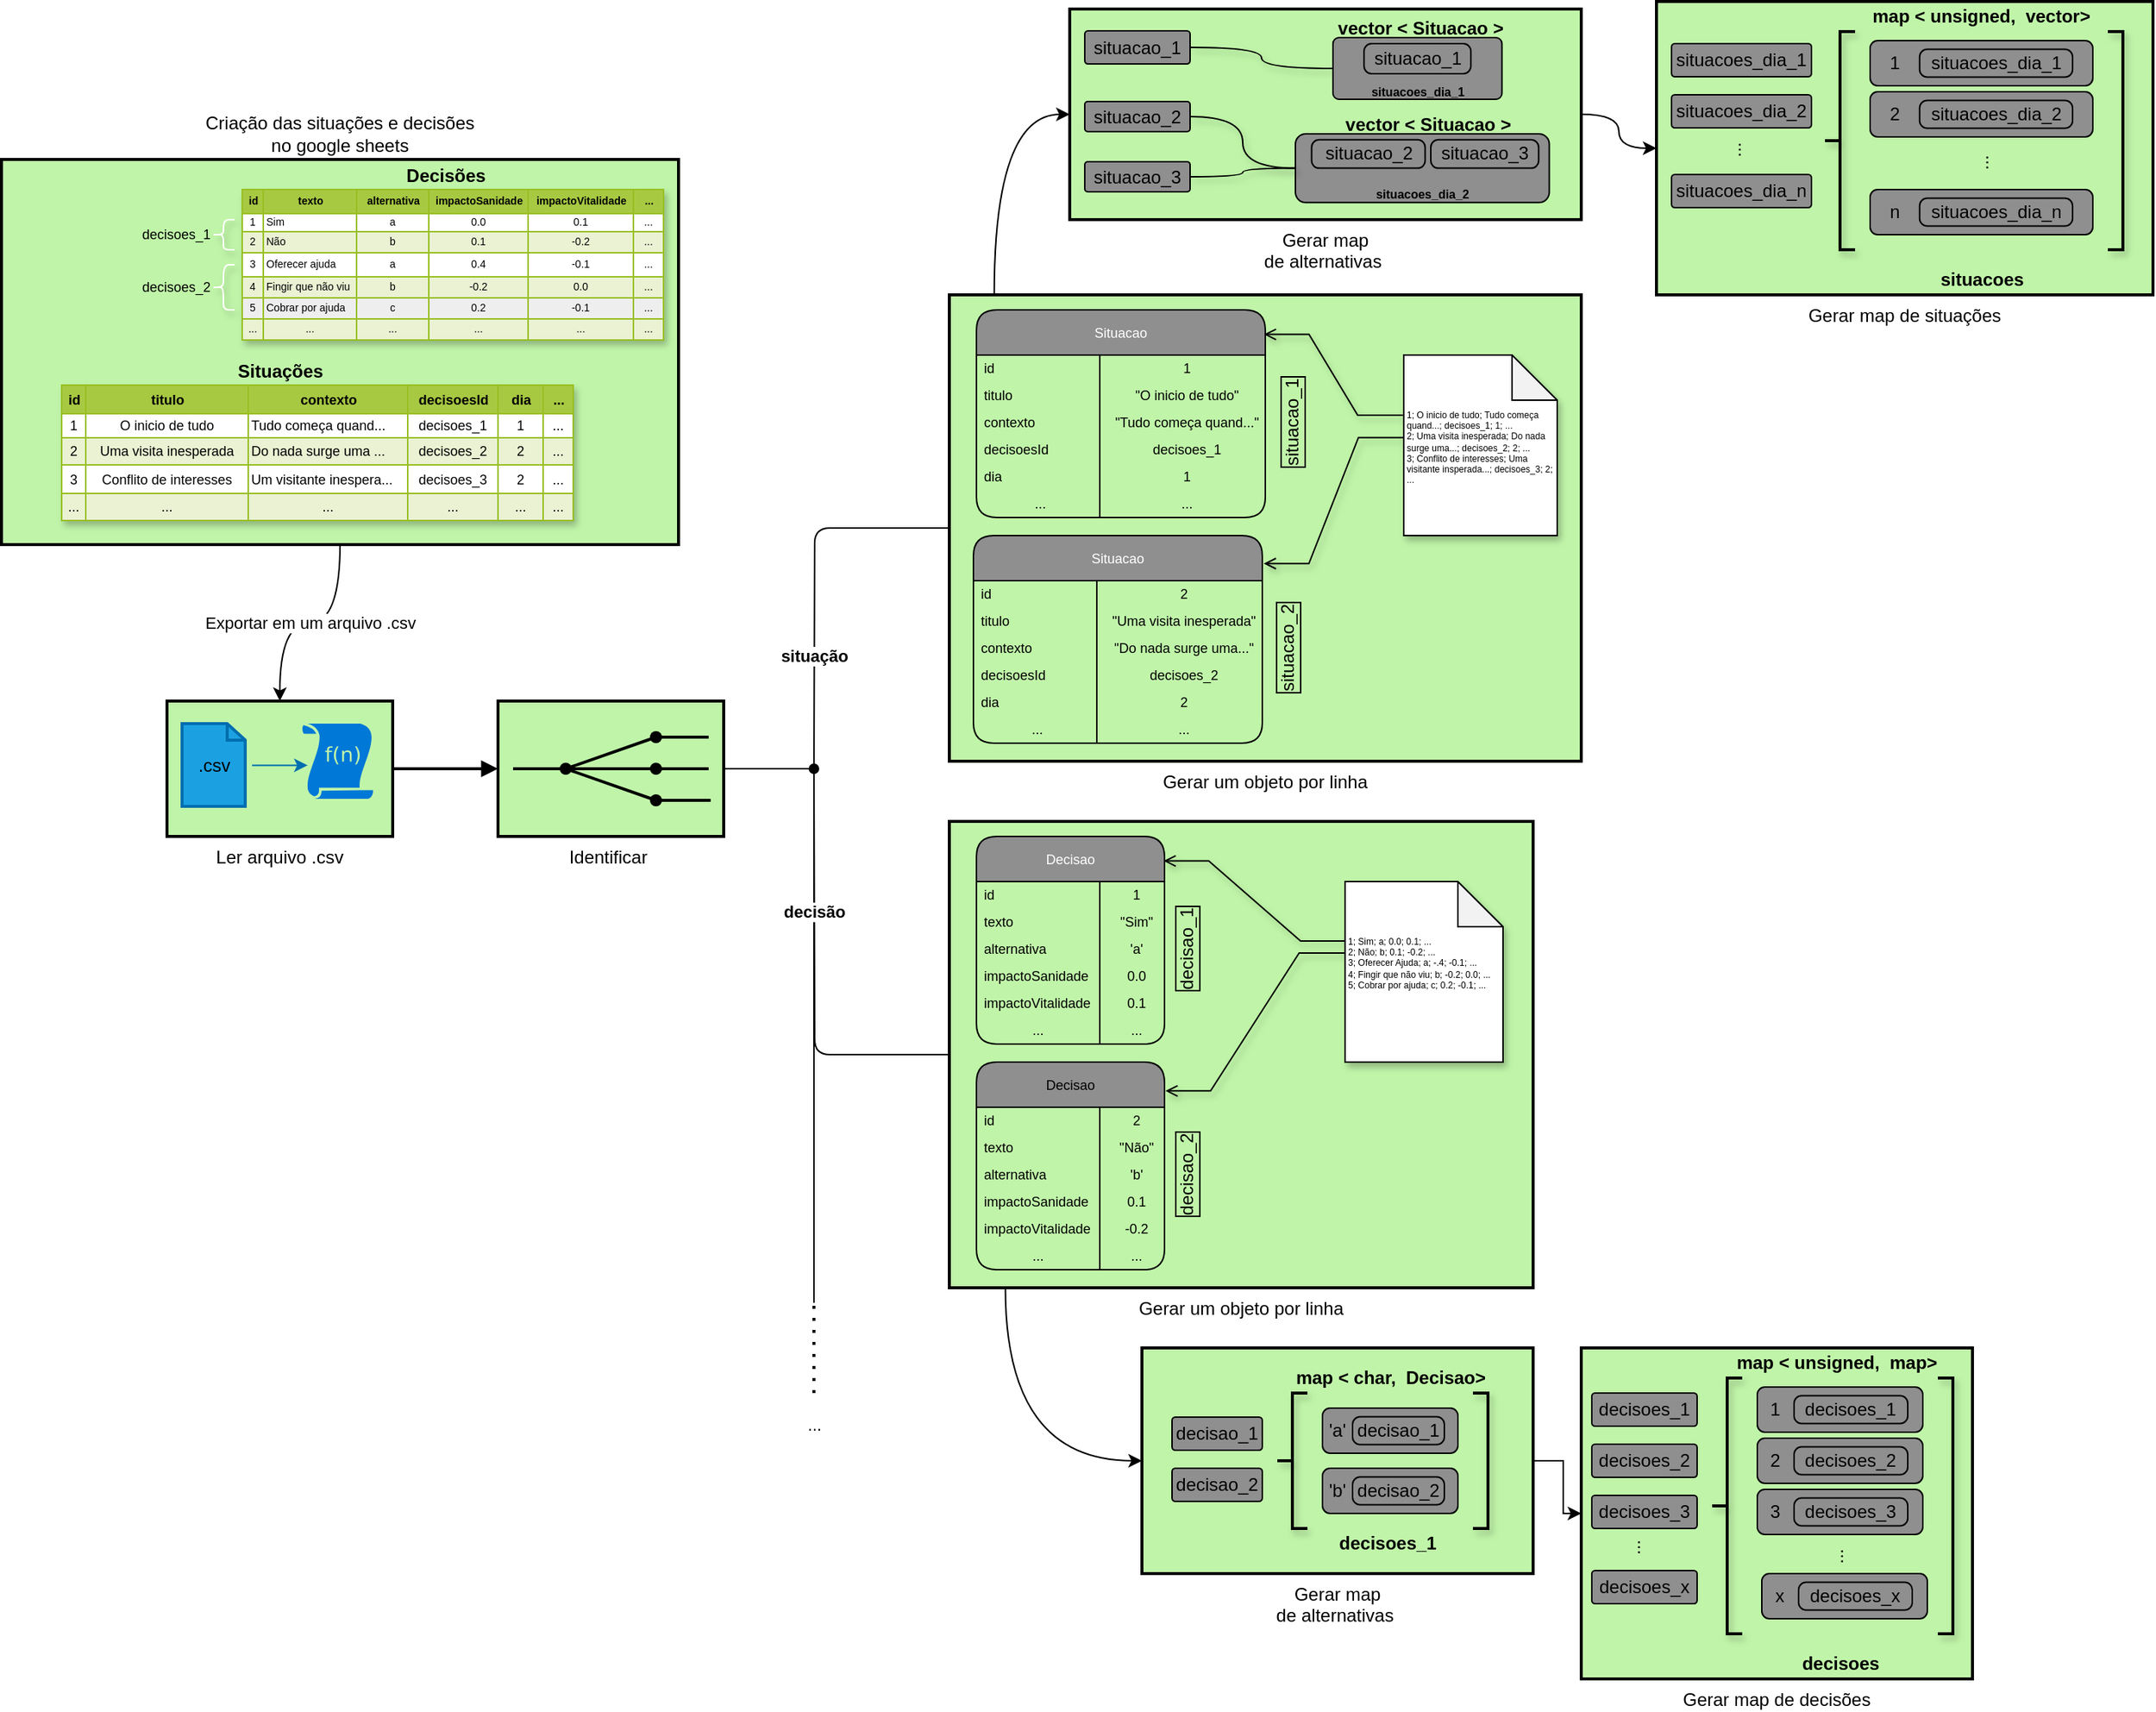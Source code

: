 <mxfile version="21.5.2" type="github">
  <diagram name="Page-1" id="74b105a0-9070-1c63-61bc-23e55f88626e">
    <mxGraphModel dx="1975" dy="1049" grid="1" gridSize="10" guides="1" tooltips="1" connect="1" arrows="1" fold="1" page="1" pageScale="1.5" pageWidth="1169" pageHeight="826" background="none" math="0" shadow="0">
      <root>
        <mxCell id="0" style=";html=1;" />
        <mxCell id="1" style=";html=1;" parent="0" />
        <mxCell id="Dc2rJCSySM9Gt-m0di7V-561" value="" style="endArrow=none;html=1;rounded=0;" edge="1" parent="1">
          <mxGeometry width="50" height="50" relative="1" as="geometry">
            <mxPoint x="600" y="900" as="sourcePoint" />
            <mxPoint x="600" y="540" as="targetPoint" />
          </mxGeometry>
        </mxCell>
        <mxCell id="10b056a9c633e61c-18" style="edgeStyle=orthogonalEdgeStyle;rounded=0;html=1;endArrow=block;endFill=1;jettySize=auto;orthogonalLoop=1;strokeWidth=2;startArrow=none;startFill=0;exitX=1;exitY=0.5;exitDx=0;exitDy=0;" parent="1" source="10b056a9c633e61c-4" target="10b056a9c633e61c-2" edge="1">
          <mxGeometry relative="1" as="geometry">
            <mxPoint x="532" y="545" as="sourcePoint" />
          </mxGeometry>
        </mxCell>
        <mxCell id="Dc2rJCSySM9Gt-m0di7V-188" style="edgeStyle=orthogonalEdgeStyle;rounded=0;orthogonalLoop=1;jettySize=auto;html=1;endArrow=oval;endFill=1;" edge="1" parent="1" source="10b056a9c633e61c-2">
          <mxGeometry relative="1" as="geometry">
            <mxPoint x="600" y="545" as="targetPoint" />
          </mxGeometry>
        </mxCell>
        <mxCell id="10b056a9c633e61c-2" value="Identificar " style="strokeWidth=2;dashed=0;align=center;fontSize=12;fillColor=#c0f5a9;verticalLabelPosition=bottom;verticalAlign=top;shape=mxgraph.eip.recipient_list;" parent="1" vertex="1">
          <mxGeometry x="390" y="500" width="150" height="90" as="geometry" />
        </mxCell>
        <mxCell id="Dc2rJCSySM9Gt-m0di7V-10" value="Exportar em um arquivo .csv" style="edgeStyle=orthogonalEdgeStyle;rounded=0;orthogonalLoop=1;jettySize=auto;html=1;endArrow=none;endFill=0;startArrow=classic;startFill=1;curved=1;" edge="1" parent="1" source="10b056a9c633e61c-4" target="Dc2rJCSySM9Gt-m0di7V-9">
          <mxGeometry relative="1" as="geometry" />
        </mxCell>
        <mxCell id="10b056a9c633e61c-4" value="Ler arquivo .csv" style="strokeWidth=2;dashed=0;align=center;fontSize=12;shape=rect;verticalLabelPosition=bottom;verticalAlign=top;fillColor=#c0f5a9" parent="1" vertex="1">
          <mxGeometry x="170" y="500" width="150" height="90" as="geometry" />
        </mxCell>
        <mxCell id="Dc2rJCSySM9Gt-m0di7V-55" style="edgeStyle=orthogonalEdgeStyle;rounded=0;orthogonalLoop=1;jettySize=auto;html=1;entryX=-0.022;entryY=0.541;entryDx=0;entryDy=0;entryPerimeter=0;fontColor=#000000;fillColor=#1ba1e2;strokeColor=#006EAF;" edge="1" parent="10b056a9c633e61c-4">
          <mxGeometry relative="1" as="geometry">
            <mxPoint x="56.52" y="42.73" as="sourcePoint" />
            <mxPoint x="93.486" y="42.28" as="targetPoint" />
          </mxGeometry>
        </mxCell>
        <mxCell id="Dc2rJCSySM9Gt-m0di7V-1" value=".csv" style="verticalLabelPosition=middle;align=center;labelBackgroundColor=none;verticalAlign=middle;strokeWidth=2;strokeColor=#006EAF;shadow=0;dashed=0;shape=mxgraph.ios7.icons.document;horizontal=1;labelPosition=center;fillColor=#1ba1e2;fontColor=#000000;html=1;" vertex="1" parent="10b056a9c633e61c-4">
          <mxGeometry x="10" y="15" width="42" height="55" as="geometry" />
        </mxCell>
        <mxCell id="Dc2rJCSySM9Gt-m0di7V-54" value="" style="sketch=0;aspect=fixed;pointerEvents=1;shadow=0;dashed=0;html=1;strokeColor=none;labelPosition=center;verticalLabelPosition=bottom;verticalAlign=top;align=center;shape=mxgraph.mscae.enterprise.udf_function;fillColor=#0078D7;" vertex="1" parent="10b056a9c633e61c-4">
          <mxGeometry x="90" y="15" width="47" height="50" as="geometry" />
        </mxCell>
        <mxCell id="Dc2rJCSySM9Gt-m0di7V-191" value="decisão" style="edgeStyle=orthogonalEdgeStyle;rounded=1;orthogonalLoop=1;jettySize=auto;html=1;endArrow=none;endFill=0;fontStyle=1;labelBorderColor=none;" edge="1" parent="1" source="10b056a9c633e61c-8">
          <mxGeometry x="0.297" relative="1" as="geometry">
            <mxPoint x="600" y="540" as="targetPoint" />
            <mxPoint as="offset" />
          </mxGeometry>
        </mxCell>
        <mxCell id="Dc2rJCSySM9Gt-m0di7V-300" style="edgeStyle=orthogonalEdgeStyle;rounded=0;orthogonalLoop=1;jettySize=auto;html=1;exitX=0.096;exitY=1.001;exitDx=0;exitDy=0;entryX=0;entryY=0.5;entryDx=0;entryDy=0;exitPerimeter=0;curved=1;" edge="1" parent="1" source="10b056a9c633e61c-8" target="Dc2rJCSySM9Gt-m0di7V-258">
          <mxGeometry relative="1" as="geometry" />
        </mxCell>
        <mxCell id="10b056a9c633e61c-8" value="Gerar um objeto por linha" style="strokeWidth=2;dashed=0;align=center;fontSize=12;shape=rect;verticalLabelPosition=bottom;verticalAlign=top;fillColor=#c0f5a9" parent="1" vertex="1">
          <mxGeometry x="690" y="580" width="388" height="310" as="geometry" />
        </mxCell>
        <mxCell id="Dc2rJCSySM9Gt-m0di7V-9" value="Criação das situações e decisões &lt;br&gt;no google sheets" style="whiteSpace=wrap;html=1;verticalAlign=bottom;fillColor=#c0f5a9;strokeWidth=2;dashed=0;align=center;labelPosition=center;verticalLabelPosition=top;horizontal=1;" vertex="1" parent="1">
          <mxGeometry x="60" y="140" width="450" height="256" as="geometry" />
        </mxCell>
        <mxCell id="Dc2rJCSySM9Gt-m0di7V-24" value="asd" style="childLayout=tableLayout;recursiveResize=0;strokeColor=#98bf21;fillColor=#A7C942;shadow=1;fontColor=#030303;verticalAlign=bottom;horizontal=1;" vertex="1" parent="1">
          <mxGeometry x="100" y="290" width="340" height="90" as="geometry" />
        </mxCell>
        <mxCell id="Dc2rJCSySM9Gt-m0di7V-25" style="shape=tableRow;horizontal=0;startSize=0;swimlaneHead=0;swimlaneBody=0;top=0;left=0;bottom=0;right=0;dropTarget=0;collapsible=0;recursiveResize=0;expand=0;fontStyle=0;strokeColor=inherit;fillColor=#ffffff;fontColor=#030303;" vertex="1" parent="Dc2rJCSySM9Gt-m0di7V-24">
          <mxGeometry width="340" height="19" as="geometry" />
        </mxCell>
        <mxCell id="Dc2rJCSySM9Gt-m0di7V-26" value="id" style="connectable=0;recursiveResize=0;strokeColor=inherit;fillColor=#A7C942;align=center;fontStyle=1;fontColor=#030303;html=1;fontSize=9;" vertex="1" parent="Dc2rJCSySM9Gt-m0di7V-25">
          <mxGeometry width="16" height="19" as="geometry">
            <mxRectangle width="16" height="19" as="alternateBounds" />
          </mxGeometry>
        </mxCell>
        <mxCell id="Dc2rJCSySM9Gt-m0di7V-27" value="titulo" style="connectable=0;recursiveResize=0;strokeColor=inherit;fillColor=#A7C942;align=center;fontStyle=1;fontColor=#030303;html=1;fontSize=9;" vertex="1" parent="Dc2rJCSySM9Gt-m0di7V-25">
          <mxGeometry x="16" width="108" height="19" as="geometry">
            <mxRectangle width="108" height="19" as="alternateBounds" />
          </mxGeometry>
        </mxCell>
        <mxCell id="Dc2rJCSySM9Gt-m0di7V-28" value="contexto" style="connectable=0;recursiveResize=0;strokeColor=inherit;fillColor=#A7C942;align=center;fontStyle=1;fontColor=#030303;html=1;fontSize=9;" vertex="1" parent="Dc2rJCSySM9Gt-m0di7V-25">
          <mxGeometry x="124" width="106" height="19" as="geometry">
            <mxRectangle width="106" height="19" as="alternateBounds" />
          </mxGeometry>
        </mxCell>
        <mxCell id="Dc2rJCSySM9Gt-m0di7V-174" value="decisoesId" style="connectable=0;recursiveResize=0;strokeColor=inherit;fillColor=#A7C942;align=center;fontStyle=1;fontColor=#030303;html=1;fontSize=9;" vertex="1" parent="Dc2rJCSySM9Gt-m0di7V-25">
          <mxGeometry x="230" width="60" height="19" as="geometry">
            <mxRectangle width="60" height="19" as="alternateBounds" />
          </mxGeometry>
        </mxCell>
        <mxCell id="Dc2rJCSySM9Gt-m0di7V-180" value="dia" style="connectable=0;recursiveResize=0;strokeColor=inherit;fillColor=#A7C942;align=center;fontStyle=1;fontColor=#030303;html=1;fontSize=9;" vertex="1" parent="Dc2rJCSySM9Gt-m0di7V-25">
          <mxGeometry x="290" width="30" height="19" as="geometry">
            <mxRectangle width="30" height="19" as="alternateBounds" />
          </mxGeometry>
        </mxCell>
        <mxCell id="Dc2rJCSySM9Gt-m0di7V-476" value="..." style="connectable=0;recursiveResize=0;strokeColor=inherit;fillColor=#A7C942;align=center;fontStyle=1;fontColor=#030303;html=1;fontSize=9;" vertex="1" parent="Dc2rJCSySM9Gt-m0di7V-25">
          <mxGeometry x="320" width="20" height="19" as="geometry">
            <mxRectangle width="20" height="19" as="alternateBounds" />
          </mxGeometry>
        </mxCell>
        <mxCell id="Dc2rJCSySM9Gt-m0di7V-29" value="" style="shape=tableRow;horizontal=0;startSize=0;swimlaneHead=0;swimlaneBody=0;top=0;left=0;bottom=0;right=0;dropTarget=0;collapsible=0;recursiveResize=0;expand=0;fontStyle=0;strokeColor=inherit;fillColor=#ffffff;fontColor=#030303;" vertex="1" parent="Dc2rJCSySM9Gt-m0di7V-24">
          <mxGeometry y="19" width="340" height="16" as="geometry" />
        </mxCell>
        <mxCell id="Dc2rJCSySM9Gt-m0di7V-30" value="1" style="connectable=0;recursiveResize=0;strokeColor=inherit;fillColor=inherit;align=center;whiteSpace=wrap;html=1;fontColor=#030303;fontSize=9;" vertex="1" parent="Dc2rJCSySM9Gt-m0di7V-29">
          <mxGeometry width="16" height="16" as="geometry">
            <mxRectangle width="16" height="16" as="alternateBounds" />
          </mxGeometry>
        </mxCell>
        <mxCell id="Dc2rJCSySM9Gt-m0di7V-31" value="O inicio de tudo" style="connectable=0;recursiveResize=0;strokeColor=inherit;fillColor=inherit;align=center;whiteSpace=wrap;html=1;fontColor=#030303;fontSize=9;" vertex="1" parent="Dc2rJCSySM9Gt-m0di7V-29">
          <mxGeometry x="16" width="108" height="16" as="geometry">
            <mxRectangle width="108" height="16" as="alternateBounds" />
          </mxGeometry>
        </mxCell>
        <mxCell id="Dc2rJCSySM9Gt-m0di7V-32" value="Tudo começa quand..." style="connectable=0;recursiveResize=0;strokeColor=inherit;fillColor=inherit;align=left;whiteSpace=wrap;html=1;fontColor=#030303;fontSize=9;" vertex="1" parent="Dc2rJCSySM9Gt-m0di7V-29">
          <mxGeometry x="124" width="106" height="16" as="geometry">
            <mxRectangle width="106" height="16" as="alternateBounds" />
          </mxGeometry>
        </mxCell>
        <mxCell id="Dc2rJCSySM9Gt-m0di7V-175" value="decisoes_1" style="connectable=0;recursiveResize=0;strokeColor=inherit;fillColor=inherit;align=center;whiteSpace=wrap;html=1;fontColor=#030303;fontSize=9;" vertex="1" parent="Dc2rJCSySM9Gt-m0di7V-29">
          <mxGeometry x="230" width="60" height="16" as="geometry">
            <mxRectangle width="60" height="16" as="alternateBounds" />
          </mxGeometry>
        </mxCell>
        <mxCell id="Dc2rJCSySM9Gt-m0di7V-181" value="1" style="connectable=0;recursiveResize=0;strokeColor=inherit;fillColor=inherit;align=center;whiteSpace=wrap;html=1;fontColor=#030303;fontSize=9;" vertex="1" parent="Dc2rJCSySM9Gt-m0di7V-29">
          <mxGeometry x="290" width="30" height="16" as="geometry">
            <mxRectangle width="30" height="16" as="alternateBounds" />
          </mxGeometry>
        </mxCell>
        <mxCell id="Dc2rJCSySM9Gt-m0di7V-477" value="..." style="connectable=0;recursiveResize=0;strokeColor=inherit;fillColor=inherit;align=center;whiteSpace=wrap;html=1;fontColor=#030303;fontSize=9;" vertex="1" parent="Dc2rJCSySM9Gt-m0di7V-29">
          <mxGeometry x="320" width="20" height="16" as="geometry">
            <mxRectangle width="20" height="16" as="alternateBounds" />
          </mxGeometry>
        </mxCell>
        <mxCell id="Dc2rJCSySM9Gt-m0di7V-33" value="" style="shape=tableRow;horizontal=0;startSize=0;swimlaneHead=0;swimlaneBody=0;top=0;left=0;bottom=0;right=0;dropTarget=0;collapsible=0;recursiveResize=0;expand=0;fontStyle=1;strokeColor=inherit;fillColor=#EAF2D3;fontColor=#030303;" vertex="1" parent="Dc2rJCSySM9Gt-m0di7V-24">
          <mxGeometry y="35" width="340" height="18" as="geometry" />
        </mxCell>
        <mxCell id="Dc2rJCSySM9Gt-m0di7V-34" value="2" style="connectable=0;recursiveResize=0;strokeColor=inherit;fillColor=inherit;whiteSpace=wrap;html=1;fontColor=#030303;fontSize=9;" vertex="1" parent="Dc2rJCSySM9Gt-m0di7V-33">
          <mxGeometry width="16" height="18" as="geometry">
            <mxRectangle width="16" height="18" as="alternateBounds" />
          </mxGeometry>
        </mxCell>
        <mxCell id="Dc2rJCSySM9Gt-m0di7V-35" value="Uma visita inesperada" style="connectable=0;recursiveResize=0;strokeColor=inherit;fillColor=inherit;whiteSpace=wrap;html=1;fontColor=#030303;fontSize=9;" vertex="1" parent="Dc2rJCSySM9Gt-m0di7V-33">
          <mxGeometry x="16" width="108" height="18" as="geometry">
            <mxRectangle width="108" height="18" as="alternateBounds" />
          </mxGeometry>
        </mxCell>
        <mxCell id="Dc2rJCSySM9Gt-m0di7V-36" value="Do nada surge uma ..." style="connectable=0;recursiveResize=0;strokeColor=inherit;fillColor=inherit;whiteSpace=wrap;html=1;fontColor=#030303;fontSize=9;align=left;" vertex="1" parent="Dc2rJCSySM9Gt-m0di7V-33">
          <mxGeometry x="124" width="106" height="18" as="geometry">
            <mxRectangle width="106" height="18" as="alternateBounds" />
          </mxGeometry>
        </mxCell>
        <mxCell id="Dc2rJCSySM9Gt-m0di7V-176" value="decisoes_2" style="connectable=0;recursiveResize=0;strokeColor=inherit;fillColor=inherit;whiteSpace=wrap;html=1;fontColor=#030303;fontSize=9;" vertex="1" parent="Dc2rJCSySM9Gt-m0di7V-33">
          <mxGeometry x="230" width="60" height="18" as="geometry">
            <mxRectangle width="60" height="18" as="alternateBounds" />
          </mxGeometry>
        </mxCell>
        <mxCell id="Dc2rJCSySM9Gt-m0di7V-182" value="2" style="connectable=0;recursiveResize=0;strokeColor=inherit;fillColor=inherit;whiteSpace=wrap;html=1;fontColor=#030303;fontSize=9;" vertex="1" parent="Dc2rJCSySM9Gt-m0di7V-33">
          <mxGeometry x="290" width="30" height="18" as="geometry">
            <mxRectangle width="30" height="18" as="alternateBounds" />
          </mxGeometry>
        </mxCell>
        <mxCell id="Dc2rJCSySM9Gt-m0di7V-478" value="..." style="connectable=0;recursiveResize=0;strokeColor=inherit;fillColor=inherit;whiteSpace=wrap;html=1;fontColor=#030303;fontSize=9;" vertex="1" parent="Dc2rJCSySM9Gt-m0di7V-33">
          <mxGeometry x="320" width="20" height="18" as="geometry">
            <mxRectangle width="20" height="18" as="alternateBounds" />
          </mxGeometry>
        </mxCell>
        <mxCell id="Dc2rJCSySM9Gt-m0di7V-37" value="" style="shape=tableRow;horizontal=0;startSize=0;swimlaneHead=0;swimlaneBody=0;top=0;left=0;bottom=0;right=0;dropTarget=0;collapsible=0;recursiveResize=0;expand=0;fontStyle=0;strokeColor=inherit;fillColor=#ffffff;fontColor=#030303;" vertex="1" parent="Dc2rJCSySM9Gt-m0di7V-24">
          <mxGeometry y="53" width="340" height="19" as="geometry" />
        </mxCell>
        <mxCell id="Dc2rJCSySM9Gt-m0di7V-38" value="3" style="connectable=0;recursiveResize=0;strokeColor=inherit;fillColor=inherit;fontStyle=0;align=center;whiteSpace=wrap;html=1;fontColor=#030303;fontSize=9;" vertex="1" parent="Dc2rJCSySM9Gt-m0di7V-37">
          <mxGeometry width="16" height="19" as="geometry">
            <mxRectangle width="16" height="19" as="alternateBounds" />
          </mxGeometry>
        </mxCell>
        <mxCell id="Dc2rJCSySM9Gt-m0di7V-39" value="Conflito de interesses" style="connectable=0;recursiveResize=0;strokeColor=inherit;fillColor=inherit;fontStyle=0;align=center;whiteSpace=wrap;html=1;fontColor=#030303;fontSize=9;" vertex="1" parent="Dc2rJCSySM9Gt-m0di7V-37">
          <mxGeometry x="16" width="108" height="19" as="geometry">
            <mxRectangle width="108" height="19" as="alternateBounds" />
          </mxGeometry>
        </mxCell>
        <mxCell id="Dc2rJCSySM9Gt-m0di7V-40" value="Um visitante inespera..." style="connectable=0;recursiveResize=0;strokeColor=inherit;fillColor=inherit;fontStyle=0;align=left;whiteSpace=wrap;html=1;fontColor=#030303;fontSize=9;" vertex="1" parent="Dc2rJCSySM9Gt-m0di7V-37">
          <mxGeometry x="124" width="106" height="19" as="geometry">
            <mxRectangle width="106" height="19" as="alternateBounds" />
          </mxGeometry>
        </mxCell>
        <mxCell id="Dc2rJCSySM9Gt-m0di7V-177" value="decisoes_3" style="connectable=0;recursiveResize=0;strokeColor=inherit;fillColor=inherit;fontStyle=0;align=center;whiteSpace=wrap;html=1;fontColor=#030303;fontSize=9;" vertex="1" parent="Dc2rJCSySM9Gt-m0di7V-37">
          <mxGeometry x="230" width="60" height="19" as="geometry">
            <mxRectangle width="60" height="19" as="alternateBounds" />
          </mxGeometry>
        </mxCell>
        <mxCell id="Dc2rJCSySM9Gt-m0di7V-183" value="2" style="connectable=0;recursiveResize=0;strokeColor=inherit;fillColor=inherit;fontStyle=0;align=center;whiteSpace=wrap;html=1;fontColor=#030303;fontSize=9;" vertex="1" parent="Dc2rJCSySM9Gt-m0di7V-37">
          <mxGeometry x="290" width="30" height="19" as="geometry">
            <mxRectangle width="30" height="19" as="alternateBounds" />
          </mxGeometry>
        </mxCell>
        <mxCell id="Dc2rJCSySM9Gt-m0di7V-479" value="..." style="connectable=0;recursiveResize=0;strokeColor=inherit;fillColor=inherit;fontStyle=0;align=center;whiteSpace=wrap;html=1;fontColor=#030303;fontSize=9;" vertex="1" parent="Dc2rJCSySM9Gt-m0di7V-37">
          <mxGeometry x="320" width="20" height="19" as="geometry">
            <mxRectangle width="20" height="19" as="alternateBounds" />
          </mxGeometry>
        </mxCell>
        <mxCell id="Dc2rJCSySM9Gt-m0di7V-41" value="" style="shape=tableRow;horizontal=0;startSize=0;swimlaneHead=0;swimlaneBody=0;top=0;left=0;bottom=0;right=0;dropTarget=0;collapsible=0;recursiveResize=0;expand=0;fontStyle=1;strokeColor=inherit;fillColor=#EAF2D3;fontColor=#030303;" vertex="1" parent="Dc2rJCSySM9Gt-m0di7V-24">
          <mxGeometry y="72" width="340" height="18" as="geometry" />
        </mxCell>
        <mxCell id="Dc2rJCSySM9Gt-m0di7V-42" value="..." style="connectable=0;recursiveResize=0;strokeColor=inherit;fillColor=inherit;whiteSpace=wrap;html=1;fontColor=#030303;fontSize=9;" vertex="1" parent="Dc2rJCSySM9Gt-m0di7V-41">
          <mxGeometry width="16" height="18" as="geometry">
            <mxRectangle width="16" height="18" as="alternateBounds" />
          </mxGeometry>
        </mxCell>
        <mxCell id="Dc2rJCSySM9Gt-m0di7V-43" value="..." style="connectable=0;recursiveResize=0;strokeColor=inherit;fillColor=inherit;whiteSpace=wrap;html=1;fontColor=#030303;fontSize=9;" vertex="1" parent="Dc2rJCSySM9Gt-m0di7V-41">
          <mxGeometry x="16" width="108" height="18" as="geometry">
            <mxRectangle width="108" height="18" as="alternateBounds" />
          </mxGeometry>
        </mxCell>
        <mxCell id="Dc2rJCSySM9Gt-m0di7V-44" value="..." style="connectable=0;recursiveResize=0;strokeColor=inherit;fillColor=inherit;whiteSpace=wrap;html=1;fontColor=#030303;fontSize=9;" vertex="1" parent="Dc2rJCSySM9Gt-m0di7V-41">
          <mxGeometry x="124" width="106" height="18" as="geometry">
            <mxRectangle width="106" height="18" as="alternateBounds" />
          </mxGeometry>
        </mxCell>
        <mxCell id="Dc2rJCSySM9Gt-m0di7V-178" value="..." style="connectable=0;recursiveResize=0;strokeColor=inherit;fillColor=inherit;whiteSpace=wrap;html=1;fontColor=#030303;fontSize=9;" vertex="1" parent="Dc2rJCSySM9Gt-m0di7V-41">
          <mxGeometry x="230" width="60" height="18" as="geometry">
            <mxRectangle width="60" height="18" as="alternateBounds" />
          </mxGeometry>
        </mxCell>
        <mxCell id="Dc2rJCSySM9Gt-m0di7V-184" value="..." style="connectable=0;recursiveResize=0;strokeColor=inherit;fillColor=inherit;whiteSpace=wrap;html=1;fontColor=#030303;fontSize=9;" vertex="1" parent="Dc2rJCSySM9Gt-m0di7V-41">
          <mxGeometry x="290" width="30" height="18" as="geometry">
            <mxRectangle width="30" height="18" as="alternateBounds" />
          </mxGeometry>
        </mxCell>
        <mxCell id="Dc2rJCSySM9Gt-m0di7V-480" value="..." style="connectable=0;recursiveResize=0;strokeColor=inherit;fillColor=inherit;whiteSpace=wrap;html=1;fontColor=#030303;fontSize=9;" vertex="1" parent="Dc2rJCSySM9Gt-m0di7V-41">
          <mxGeometry x="320" width="20" height="18" as="geometry">
            <mxRectangle width="20" height="18" as="alternateBounds" />
          </mxGeometry>
        </mxCell>
        <mxCell id="Dc2rJCSySM9Gt-m0di7V-45" value="Situações" style="text;align=center;html=1;verticalAlign=bottom;rounded=0;labelBackgroundColor=none;fontStyle=1;labelBorderColor=none;fontColor=#000000;" vertex="1" parent="1">
          <mxGeometry x="215" y="270" width="60" height="20" as="geometry" />
        </mxCell>
        <mxCell id="Dc2rJCSySM9Gt-m0di7V-63" value="i" style="childLayout=tableLayout;recursiveResize=0;strokeColor=#98bf21;fillColor=#A7C942;shadow=1;fontColor=#030303;verticalAlign=bottom;horizontal=1;fontSize=8;" vertex="1" parent="1">
          <mxGeometry x="220" y="160" width="280" height="100" as="geometry" />
        </mxCell>
        <mxCell id="Dc2rJCSySM9Gt-m0di7V-64" style="shape=tableRow;horizontal=0;startSize=0;swimlaneHead=0;swimlaneBody=0;top=0;left=0;bottom=0;right=0;dropTarget=0;collapsible=0;recursiveResize=0;expand=0;fontStyle=0;strokeColor=inherit;fillColor=#ffffff;fontColor=#030303;" vertex="1" parent="Dc2rJCSySM9Gt-m0di7V-63">
          <mxGeometry width="280" height="16" as="geometry" />
        </mxCell>
        <mxCell id="Dc2rJCSySM9Gt-m0di7V-65" value="id" style="connectable=0;recursiveResize=0;strokeColor=inherit;fillColor=#A7C942;align=center;fontStyle=1;fontColor=#030303;html=1;fontSize=7;" vertex="1" parent="Dc2rJCSySM9Gt-m0di7V-64">
          <mxGeometry width="14" height="16" as="geometry">
            <mxRectangle width="14" height="16" as="alternateBounds" />
          </mxGeometry>
        </mxCell>
        <mxCell id="Dc2rJCSySM9Gt-m0di7V-66" value="texto" style="connectable=0;recursiveResize=0;strokeColor=inherit;fillColor=#A7C942;align=center;fontStyle=1;fontColor=#030303;html=1;fontSize=7;" vertex="1" parent="Dc2rJCSySM9Gt-m0di7V-64">
          <mxGeometry x="14" width="62" height="16" as="geometry">
            <mxRectangle width="62" height="16" as="alternateBounds" />
          </mxGeometry>
        </mxCell>
        <mxCell id="Dc2rJCSySM9Gt-m0di7V-67" value="alternativa" style="connectable=0;recursiveResize=0;strokeColor=inherit;fillColor=#A7C942;align=center;fontStyle=1;fontColor=#030303;html=1;fontSize=7;" vertex="1" parent="Dc2rJCSySM9Gt-m0di7V-64">
          <mxGeometry x="76" width="48" height="16" as="geometry">
            <mxRectangle width="48" height="16" as="alternateBounds" />
          </mxGeometry>
        </mxCell>
        <mxCell id="Dc2rJCSySM9Gt-m0di7V-85" value="impactoSanidade" style="connectable=0;recursiveResize=0;strokeColor=inherit;fillColor=#A7C942;align=center;fontStyle=1;fontColor=#030303;html=1;fontSize=7;" vertex="1" parent="Dc2rJCSySM9Gt-m0di7V-64">
          <mxGeometry x="124" width="66" height="16" as="geometry">
            <mxRectangle width="66" height="16" as="alternateBounds" />
          </mxGeometry>
        </mxCell>
        <mxCell id="Dc2rJCSySM9Gt-m0di7V-90" value="impactoVitalidade" style="connectable=0;recursiveResize=0;strokeColor=inherit;fillColor=#A7C942;align=center;fontStyle=1;fontColor=#030303;html=1;fontSize=7;" vertex="1" parent="Dc2rJCSySM9Gt-m0di7V-64">
          <mxGeometry x="190" width="70" height="16" as="geometry">
            <mxRectangle width="70" height="16" as="alternateBounds" />
          </mxGeometry>
        </mxCell>
        <mxCell id="Dc2rJCSySM9Gt-m0di7V-167" value="..." style="connectable=0;recursiveResize=0;strokeColor=inherit;fillColor=#A7C942;align=center;fontStyle=1;fontColor=#030303;html=1;fontSize=7;" vertex="1" parent="Dc2rJCSySM9Gt-m0di7V-64">
          <mxGeometry x="260" width="20" height="16" as="geometry">
            <mxRectangle width="20" height="16" as="alternateBounds" />
          </mxGeometry>
        </mxCell>
        <mxCell id="Dc2rJCSySM9Gt-m0di7V-68" value="" style="shape=tableRow;horizontal=0;startSize=0;swimlaneHead=0;swimlaneBody=0;top=0;left=0;bottom=0;right=0;dropTarget=0;collapsible=0;recursiveResize=0;expand=0;fontStyle=0;strokeColor=inherit;fillColor=#ffffff;fontColor=#030303;" vertex="1" parent="Dc2rJCSySM9Gt-m0di7V-63">
          <mxGeometry y="16" width="280" height="12" as="geometry" />
        </mxCell>
        <mxCell id="Dc2rJCSySM9Gt-m0di7V-69" value="1" style="connectable=0;recursiveResize=0;strokeColor=inherit;fillColor=inherit;align=center;whiteSpace=wrap;html=1;fontColor=#030303;fontSize=7;" vertex="1" parent="Dc2rJCSySM9Gt-m0di7V-68">
          <mxGeometry width="14" height="12" as="geometry">
            <mxRectangle width="14" height="12" as="alternateBounds" />
          </mxGeometry>
        </mxCell>
        <mxCell id="Dc2rJCSySM9Gt-m0di7V-70" value="Sim" style="connectable=0;recursiveResize=0;strokeColor=inherit;fillColor=inherit;align=left;whiteSpace=wrap;html=1;fontColor=#030303;fontSize=7;" vertex="1" parent="Dc2rJCSySM9Gt-m0di7V-68">
          <mxGeometry x="14" width="62" height="12" as="geometry">
            <mxRectangle width="62" height="12" as="alternateBounds" />
          </mxGeometry>
        </mxCell>
        <mxCell id="Dc2rJCSySM9Gt-m0di7V-71" value="a" style="connectable=0;recursiveResize=0;strokeColor=inherit;fillColor=inherit;align=center;whiteSpace=wrap;html=1;fontColor=#030303;fontSize=7;" vertex="1" parent="Dc2rJCSySM9Gt-m0di7V-68">
          <mxGeometry x="76" width="48" height="12" as="geometry">
            <mxRectangle width="48" height="12" as="alternateBounds" />
          </mxGeometry>
        </mxCell>
        <mxCell id="Dc2rJCSySM9Gt-m0di7V-86" value="0.0" style="connectable=0;recursiveResize=0;strokeColor=inherit;fillColor=inherit;align=center;whiteSpace=wrap;html=1;fontColor=#030303;fontSize=7;" vertex="1" parent="Dc2rJCSySM9Gt-m0di7V-68">
          <mxGeometry x="124" width="66" height="12" as="geometry">
            <mxRectangle width="66" height="12" as="alternateBounds" />
          </mxGeometry>
        </mxCell>
        <mxCell id="Dc2rJCSySM9Gt-m0di7V-91" value="0.1" style="connectable=0;recursiveResize=0;strokeColor=inherit;fillColor=inherit;align=center;whiteSpace=wrap;html=1;fontColor=#030303;fontSize=7;" vertex="1" parent="Dc2rJCSySM9Gt-m0di7V-68">
          <mxGeometry x="190" width="70" height="12" as="geometry">
            <mxRectangle width="70" height="12" as="alternateBounds" />
          </mxGeometry>
        </mxCell>
        <mxCell id="Dc2rJCSySM9Gt-m0di7V-168" value="..." style="connectable=0;recursiveResize=0;strokeColor=inherit;fillColor=inherit;align=center;whiteSpace=wrap;html=1;fontColor=#030303;fontSize=7;" vertex="1" parent="Dc2rJCSySM9Gt-m0di7V-68">
          <mxGeometry x="260" width="20" height="12" as="geometry">
            <mxRectangle width="20" height="12" as="alternateBounds" />
          </mxGeometry>
        </mxCell>
        <mxCell id="Dc2rJCSySM9Gt-m0di7V-72" value="" style="shape=tableRow;horizontal=0;startSize=0;swimlaneHead=0;swimlaneBody=0;top=0;left=0;bottom=0;right=0;dropTarget=0;collapsible=0;recursiveResize=0;expand=0;fontStyle=1;strokeColor=inherit;fillColor=#EAF2D3;fontColor=#030303;" vertex="1" parent="Dc2rJCSySM9Gt-m0di7V-63">
          <mxGeometry y="28" width="280" height="14" as="geometry" />
        </mxCell>
        <mxCell id="Dc2rJCSySM9Gt-m0di7V-73" value="2" style="connectable=0;recursiveResize=0;strokeColor=inherit;fillColor=inherit;whiteSpace=wrap;html=1;fontColor=#030303;fontSize=7;" vertex="1" parent="Dc2rJCSySM9Gt-m0di7V-72">
          <mxGeometry width="14" height="14" as="geometry">
            <mxRectangle width="14" height="14" as="alternateBounds" />
          </mxGeometry>
        </mxCell>
        <mxCell id="Dc2rJCSySM9Gt-m0di7V-74" value="Não" style="connectable=0;recursiveResize=0;strokeColor=inherit;fillColor=inherit;whiteSpace=wrap;html=1;fontColor=#030303;align=left;fontSize=7;" vertex="1" parent="Dc2rJCSySM9Gt-m0di7V-72">
          <mxGeometry x="14" width="62" height="14" as="geometry">
            <mxRectangle width="62" height="14" as="alternateBounds" />
          </mxGeometry>
        </mxCell>
        <mxCell id="Dc2rJCSySM9Gt-m0di7V-75" value="b" style="connectable=0;recursiveResize=0;strokeColor=inherit;fillColor=inherit;whiteSpace=wrap;html=1;fontColor=#030303;fontSize=7;" vertex="1" parent="Dc2rJCSySM9Gt-m0di7V-72">
          <mxGeometry x="76" width="48" height="14" as="geometry">
            <mxRectangle width="48" height="14" as="alternateBounds" />
          </mxGeometry>
        </mxCell>
        <mxCell id="Dc2rJCSySM9Gt-m0di7V-87" value="0.1" style="connectable=0;recursiveResize=0;strokeColor=inherit;fillColor=inherit;whiteSpace=wrap;html=1;fontColor=#030303;fontSize=7;" vertex="1" parent="Dc2rJCSySM9Gt-m0di7V-72">
          <mxGeometry x="124" width="66" height="14" as="geometry">
            <mxRectangle width="66" height="14" as="alternateBounds" />
          </mxGeometry>
        </mxCell>
        <mxCell id="Dc2rJCSySM9Gt-m0di7V-92" value="-0.2" style="connectable=0;recursiveResize=0;strokeColor=inherit;fillColor=inherit;whiteSpace=wrap;html=1;fontColor=#030303;fontSize=7;" vertex="1" parent="Dc2rJCSySM9Gt-m0di7V-72">
          <mxGeometry x="190" width="70" height="14" as="geometry">
            <mxRectangle width="70" height="14" as="alternateBounds" />
          </mxGeometry>
        </mxCell>
        <mxCell id="Dc2rJCSySM9Gt-m0di7V-169" value="..." style="connectable=0;recursiveResize=0;strokeColor=inherit;fillColor=inherit;whiteSpace=wrap;html=1;fontColor=#030303;fontSize=7;" vertex="1" parent="Dc2rJCSySM9Gt-m0di7V-72">
          <mxGeometry x="260" width="20" height="14" as="geometry">
            <mxRectangle width="20" height="14" as="alternateBounds" />
          </mxGeometry>
        </mxCell>
        <mxCell id="Dc2rJCSySM9Gt-m0di7V-76" value="" style="shape=tableRow;horizontal=0;startSize=0;swimlaneHead=0;swimlaneBody=0;top=0;left=0;bottom=0;right=0;dropTarget=0;collapsible=0;recursiveResize=0;expand=0;fontStyle=0;strokeColor=inherit;fillColor=#ffffff;fontColor=#030303;" vertex="1" parent="Dc2rJCSySM9Gt-m0di7V-63">
          <mxGeometry y="42" width="280" height="16" as="geometry" />
        </mxCell>
        <mxCell id="Dc2rJCSySM9Gt-m0di7V-77" value="3" style="connectable=0;recursiveResize=0;strokeColor=inherit;fillColor=inherit;fontStyle=0;align=center;whiteSpace=wrap;html=1;fontColor=#030303;fontSize=7;" vertex="1" parent="Dc2rJCSySM9Gt-m0di7V-76">
          <mxGeometry width="14" height="16" as="geometry">
            <mxRectangle width="14" height="16" as="alternateBounds" />
          </mxGeometry>
        </mxCell>
        <mxCell id="Dc2rJCSySM9Gt-m0di7V-78" value="Oferecer ajuda" style="connectable=0;recursiveResize=0;strokeColor=inherit;fillColor=inherit;fontStyle=0;align=left;whiteSpace=wrap;html=1;fontColor=#030303;fontSize=7;" vertex="1" parent="Dc2rJCSySM9Gt-m0di7V-76">
          <mxGeometry x="14" width="62" height="16" as="geometry">
            <mxRectangle width="62" height="16" as="alternateBounds" />
          </mxGeometry>
        </mxCell>
        <mxCell id="Dc2rJCSySM9Gt-m0di7V-79" value="a" style="connectable=0;recursiveResize=0;strokeColor=inherit;fillColor=inherit;fontStyle=0;align=center;whiteSpace=wrap;html=1;fontColor=#030303;fontSize=7;" vertex="1" parent="Dc2rJCSySM9Gt-m0di7V-76">
          <mxGeometry x="76" width="48" height="16" as="geometry">
            <mxRectangle width="48" height="16" as="alternateBounds" />
          </mxGeometry>
        </mxCell>
        <mxCell id="Dc2rJCSySM9Gt-m0di7V-88" value="0.4" style="connectable=0;recursiveResize=0;strokeColor=inherit;fillColor=inherit;fontStyle=0;align=center;whiteSpace=wrap;html=1;fontColor=#030303;fontSize=7;" vertex="1" parent="Dc2rJCSySM9Gt-m0di7V-76">
          <mxGeometry x="124" width="66" height="16" as="geometry">
            <mxRectangle width="66" height="16" as="alternateBounds" />
          </mxGeometry>
        </mxCell>
        <mxCell id="Dc2rJCSySM9Gt-m0di7V-93" value="-0.1" style="connectable=0;recursiveResize=0;strokeColor=inherit;fillColor=inherit;fontStyle=0;align=center;whiteSpace=wrap;html=1;fontColor=#030303;fontSize=7;" vertex="1" parent="Dc2rJCSySM9Gt-m0di7V-76">
          <mxGeometry x="190" width="70" height="16" as="geometry">
            <mxRectangle width="70" height="16" as="alternateBounds" />
          </mxGeometry>
        </mxCell>
        <mxCell id="Dc2rJCSySM9Gt-m0di7V-170" value="..." style="connectable=0;recursiveResize=0;strokeColor=inherit;fillColor=inherit;fontStyle=0;align=center;whiteSpace=wrap;html=1;fontColor=#030303;fontSize=7;" vertex="1" parent="Dc2rJCSySM9Gt-m0di7V-76">
          <mxGeometry x="260" width="20" height="16" as="geometry">
            <mxRectangle width="20" height="16" as="alternateBounds" />
          </mxGeometry>
        </mxCell>
        <mxCell id="Dc2rJCSySM9Gt-m0di7V-80" value="" style="shape=tableRow;horizontal=0;startSize=0;swimlaneHead=0;swimlaneBody=0;top=0;left=0;bottom=0;right=0;dropTarget=0;collapsible=0;recursiveResize=0;expand=0;fontStyle=1;strokeColor=inherit;fillColor=#EAF2D3;fontColor=#030303;" vertex="1" parent="Dc2rJCSySM9Gt-m0di7V-63">
          <mxGeometry y="58" width="280" height="14" as="geometry" />
        </mxCell>
        <mxCell id="Dc2rJCSySM9Gt-m0di7V-81" value="4" style="connectable=0;recursiveResize=0;strokeColor=inherit;fillColor=inherit;whiteSpace=wrap;html=1;fontColor=#030303;fontSize=7;" vertex="1" parent="Dc2rJCSySM9Gt-m0di7V-80">
          <mxGeometry width="14" height="14" as="geometry">
            <mxRectangle width="14" height="14" as="alternateBounds" />
          </mxGeometry>
        </mxCell>
        <mxCell id="Dc2rJCSySM9Gt-m0di7V-82" value="Fingir que não viu" style="connectable=0;recursiveResize=0;strokeColor=inherit;fillColor=inherit;whiteSpace=wrap;html=1;fontColor=#030303;align=left;fontSize=7;" vertex="1" parent="Dc2rJCSySM9Gt-m0di7V-80">
          <mxGeometry x="14" width="62" height="14" as="geometry">
            <mxRectangle width="62" height="14" as="alternateBounds" />
          </mxGeometry>
        </mxCell>
        <mxCell id="Dc2rJCSySM9Gt-m0di7V-83" value="b" style="connectable=0;recursiveResize=0;strokeColor=inherit;fillColor=inherit;whiteSpace=wrap;html=1;fontColor=#030303;fontSize=7;" vertex="1" parent="Dc2rJCSySM9Gt-m0di7V-80">
          <mxGeometry x="76" width="48" height="14" as="geometry">
            <mxRectangle width="48" height="14" as="alternateBounds" />
          </mxGeometry>
        </mxCell>
        <mxCell id="Dc2rJCSySM9Gt-m0di7V-89" value="-0.2" style="connectable=0;recursiveResize=0;strokeColor=inherit;fillColor=inherit;whiteSpace=wrap;html=1;fontColor=#030303;fontSize=7;" vertex="1" parent="Dc2rJCSySM9Gt-m0di7V-80">
          <mxGeometry x="124" width="66" height="14" as="geometry">
            <mxRectangle width="66" height="14" as="alternateBounds" />
          </mxGeometry>
        </mxCell>
        <mxCell id="Dc2rJCSySM9Gt-m0di7V-94" value="0.0" style="connectable=0;recursiveResize=0;strokeColor=inherit;fillColor=inherit;whiteSpace=wrap;html=1;fontColor=#030303;fontSize=7;" vertex="1" parent="Dc2rJCSySM9Gt-m0di7V-80">
          <mxGeometry x="190" width="70" height="14" as="geometry">
            <mxRectangle width="70" height="14" as="alternateBounds" />
          </mxGeometry>
        </mxCell>
        <mxCell id="Dc2rJCSySM9Gt-m0di7V-171" value="..." style="connectable=0;recursiveResize=0;strokeColor=inherit;fillColor=inherit;whiteSpace=wrap;html=1;fontColor=#030303;fontSize=7;" vertex="1" parent="Dc2rJCSySM9Gt-m0di7V-80">
          <mxGeometry x="260" width="20" height="14" as="geometry">
            <mxRectangle width="20" height="14" as="alternateBounds" />
          </mxGeometry>
        </mxCell>
        <mxCell id="Dc2rJCSySM9Gt-m0di7V-101" style="shape=tableRow;horizontal=0;startSize=0;swimlaneHead=0;swimlaneBody=0;top=0;left=0;bottom=0;right=0;dropTarget=0;collapsible=0;recursiveResize=0;expand=0;fontStyle=1;strokeColor=inherit;fillColor=#EAF2D3;fontColor=#030303;" vertex="1" parent="Dc2rJCSySM9Gt-m0di7V-63">
          <mxGeometry y="72" width="280" height="14" as="geometry" />
        </mxCell>
        <mxCell id="Dc2rJCSySM9Gt-m0di7V-102" value="5" style="connectable=0;recursiveResize=0;strokeColor=inherit;fillColor=#eeeeee;whiteSpace=wrap;html=1;labelBackgroundColor=none;labelBorderColor=none;fontColor=#000000;fontSize=7;" vertex="1" parent="Dc2rJCSySM9Gt-m0di7V-101">
          <mxGeometry width="14" height="14" as="geometry">
            <mxRectangle width="14" height="14" as="alternateBounds" />
          </mxGeometry>
        </mxCell>
        <mxCell id="Dc2rJCSySM9Gt-m0di7V-103" value="Cobrar por ajuda" style="connectable=0;recursiveResize=0;strokeColor=inherit;fillColor=#eeeeee;whiteSpace=wrap;html=1;labelBackgroundColor=none;labelBorderColor=none;fontColor=#000000;align=left;fontSize=7;" vertex="1" parent="Dc2rJCSySM9Gt-m0di7V-101">
          <mxGeometry x="14" width="62" height="14" as="geometry">
            <mxRectangle width="62" height="14" as="alternateBounds" />
          </mxGeometry>
        </mxCell>
        <mxCell id="Dc2rJCSySM9Gt-m0di7V-104" value="c" style="connectable=0;recursiveResize=0;strokeColor=inherit;fillColor=#eeeeee;whiteSpace=wrap;html=1;labelBackgroundColor=none;labelBorderColor=none;fontColor=#000000;fontSize=7;" vertex="1" parent="Dc2rJCSySM9Gt-m0di7V-101">
          <mxGeometry x="76" width="48" height="14" as="geometry">
            <mxRectangle width="48" height="14" as="alternateBounds" />
          </mxGeometry>
        </mxCell>
        <mxCell id="Dc2rJCSySM9Gt-m0di7V-105" value="0.2" style="connectable=0;recursiveResize=0;strokeColor=inherit;fillColor=#eeeeee;whiteSpace=wrap;html=1;labelBackgroundColor=none;labelBorderColor=none;fontColor=#000000;fontSize=7;" vertex="1" parent="Dc2rJCSySM9Gt-m0di7V-101">
          <mxGeometry x="124" width="66" height="14" as="geometry">
            <mxRectangle width="66" height="14" as="alternateBounds" />
          </mxGeometry>
        </mxCell>
        <mxCell id="Dc2rJCSySM9Gt-m0di7V-106" value="-0.1" style="connectable=0;recursiveResize=0;strokeColor=inherit;fillColor=#eeeeee;whiteSpace=wrap;html=1;labelBackgroundColor=none;labelBorderColor=none;fontColor=#000000;fontSize=7;" vertex="1" parent="Dc2rJCSySM9Gt-m0di7V-101">
          <mxGeometry x="190" width="70" height="14" as="geometry">
            <mxRectangle width="70" height="14" as="alternateBounds" />
          </mxGeometry>
        </mxCell>
        <mxCell id="Dc2rJCSySM9Gt-m0di7V-172" value="..." style="connectable=0;recursiveResize=0;strokeColor=inherit;fillColor=#eeeeee;whiteSpace=wrap;html=1;labelBackgroundColor=none;labelBorderColor=none;fontColor=#000000;fontSize=7;" vertex="1" parent="Dc2rJCSySM9Gt-m0di7V-101">
          <mxGeometry x="260" width="20" height="14" as="geometry">
            <mxRectangle width="20" height="14" as="alternateBounds" />
          </mxGeometry>
        </mxCell>
        <mxCell id="Dc2rJCSySM9Gt-m0di7V-161" style="shape=tableRow;horizontal=0;startSize=0;swimlaneHead=0;swimlaneBody=0;top=0;left=0;bottom=0;right=0;dropTarget=0;collapsible=0;recursiveResize=0;expand=0;fontStyle=1;strokeColor=inherit;fillColor=#EAF2D3;fontColor=#030303;" vertex="1" parent="Dc2rJCSySM9Gt-m0di7V-63">
          <mxGeometry y="86" width="280" height="14" as="geometry" />
        </mxCell>
        <mxCell id="Dc2rJCSySM9Gt-m0di7V-162" value="..." style="connectable=0;recursiveResize=0;strokeColor=inherit;fillColor=inherit;whiteSpace=wrap;html=1;fontColor=#030303;labelBackgroundColor=none;labelBorderColor=none;fontSize=7;" vertex="1" parent="Dc2rJCSySM9Gt-m0di7V-161">
          <mxGeometry width="14" height="14" as="geometry">
            <mxRectangle width="14" height="14" as="alternateBounds" />
          </mxGeometry>
        </mxCell>
        <mxCell id="Dc2rJCSySM9Gt-m0di7V-163" value="..." style="connectable=0;recursiveResize=0;strokeColor=inherit;fillColor=inherit;whiteSpace=wrap;html=1;fontColor=#030303;labelBackgroundColor=none;labelBorderColor=none;fontSize=7;" vertex="1" parent="Dc2rJCSySM9Gt-m0di7V-161">
          <mxGeometry x="14" width="62" height="14" as="geometry">
            <mxRectangle width="62" height="14" as="alternateBounds" />
          </mxGeometry>
        </mxCell>
        <mxCell id="Dc2rJCSySM9Gt-m0di7V-164" value="..." style="connectable=0;recursiveResize=0;strokeColor=inherit;fillColor=inherit;whiteSpace=wrap;html=1;fontColor=#030303;labelBackgroundColor=none;labelBorderColor=none;fontSize=7;" vertex="1" parent="Dc2rJCSySM9Gt-m0di7V-161">
          <mxGeometry x="76" width="48" height="14" as="geometry">
            <mxRectangle width="48" height="14" as="alternateBounds" />
          </mxGeometry>
        </mxCell>
        <mxCell id="Dc2rJCSySM9Gt-m0di7V-165" value="..." style="connectable=0;recursiveResize=0;strokeColor=inherit;fillColor=inherit;whiteSpace=wrap;html=1;fontColor=#030303;labelBackgroundColor=none;labelBorderColor=none;fontSize=7;" vertex="1" parent="Dc2rJCSySM9Gt-m0di7V-161">
          <mxGeometry x="124" width="66" height="14" as="geometry">
            <mxRectangle width="66" height="14" as="alternateBounds" />
          </mxGeometry>
        </mxCell>
        <mxCell id="Dc2rJCSySM9Gt-m0di7V-166" value="..." style="connectable=0;recursiveResize=0;strokeColor=inherit;fillColor=inherit;whiteSpace=wrap;html=1;fontColor=#030303;labelBackgroundColor=none;labelBorderColor=none;fontSize=7;" vertex="1" parent="Dc2rJCSySM9Gt-m0di7V-161">
          <mxGeometry x="190" width="70" height="14" as="geometry">
            <mxRectangle width="70" height="14" as="alternateBounds" />
          </mxGeometry>
        </mxCell>
        <mxCell id="Dc2rJCSySM9Gt-m0di7V-173" value="..." style="connectable=0;recursiveResize=0;strokeColor=inherit;fillColor=inherit;whiteSpace=wrap;html=1;fontColor=#030303;labelBackgroundColor=none;labelBorderColor=none;fontSize=7;" vertex="1" parent="Dc2rJCSySM9Gt-m0di7V-161">
          <mxGeometry x="260" width="20" height="14" as="geometry">
            <mxRectangle width="20" height="14" as="alternateBounds" />
          </mxGeometry>
        </mxCell>
        <mxCell id="Dc2rJCSySM9Gt-m0di7V-179" value="Decisões" style="text;align=center;html=1;verticalAlign=bottom;rounded=0;labelBackgroundColor=none;fontStyle=1;labelBorderColor=none;fontColor=#000000;" vertex="1" parent="1">
          <mxGeometry x="325" y="140" width="60" height="20" as="geometry" />
        </mxCell>
        <mxCell id="Dc2rJCSySM9Gt-m0di7V-186" value="decisoes_2" style="shape=curlyBracket;rounded=1;labelPosition=left;verticalLabelPosition=middle;align=right;verticalAlign=middle;size=0.5;gradientColor=none;strokeWidth=1;strokeColor=#ffffff;shadow=1;fontSize=9;horizontal=1;fontColor=#000000;labelBackgroundColor=none;labelBorderColor=none;html=1;" vertex="1" parent="1">
          <mxGeometry x="200" y="210" width="15" height="30" as="geometry" />
        </mxCell>
        <mxCell id="Dc2rJCSySM9Gt-m0di7V-187" value="decisoes_1" style="shape=curlyBracket;rounded=1;labelPosition=left;verticalLabelPosition=middle;align=right;verticalAlign=middle;size=0.5;gradientColor=none;strokeWidth=1;strokeColor=#ffffff;shadow=1;fontSize=9;horizontal=1;fontColor=#000000;labelBackgroundColor=none;labelBorderColor=none;html=1;" vertex="1" parent="1">
          <mxGeometry x="200" y="180" width="15" height="20" as="geometry" />
        </mxCell>
        <mxCell id="Dc2rJCSySM9Gt-m0di7V-254" style="edgeStyle=entityRelationEdgeStyle;rounded=0;orthogonalLoop=1;jettySize=auto;html=1;entryX=0.995;entryY=0.118;entryDx=0;entryDy=0;exitX=0.004;exitY=0.329;exitDx=0;exitDy=0;exitPerimeter=0;endArrow=open;endFill=0;entryPerimeter=0;strokeColor=#000000;shadow=1;" edge="1" parent="1" source="Dc2rJCSySM9Gt-m0di7V-207" target="Dc2rJCSySM9Gt-m0di7V-209">
          <mxGeometry relative="1" as="geometry" />
        </mxCell>
        <mxCell id="Dc2rJCSySM9Gt-m0di7V-256" style="edgeStyle=entityRelationEdgeStyle;rounded=0;orthogonalLoop=1;jettySize=auto;html=1;entryX=1.005;entryY=0.139;entryDx=0;entryDy=0;exitX=-0.005;exitY=0.396;exitDx=0;exitDy=0;exitPerimeter=0;endArrow=open;endFill=0;entryPerimeter=0;strokeColor=#000000;shadow=1;" edge="1" parent="1" source="Dc2rJCSySM9Gt-m0di7V-207" target="Dc2rJCSySM9Gt-m0di7V-234">
          <mxGeometry relative="1" as="geometry" />
        </mxCell>
        <mxCell id="Dc2rJCSySM9Gt-m0di7V-207" value="1; Sim; a; 0.0; 0.1; ...&lt;br style=&quot;font-size: 6px;&quot;&gt;2; Não; b; 0.1; -0.2; ...&lt;br style=&quot;font-size: 6px;&quot;&gt;3; Oferecer Ajuda; a; -.4; -0.1; ...&lt;br style=&quot;font-size: 6px;&quot;&gt;4; Fingir que não viu; b; -0.2; 0.0; ...&lt;br style=&quot;font-size: 6px;&quot;&gt;5; Cobrar por ajuda; c; 0.2; -0.1; ..." style="shape=note;whiteSpace=wrap;html=1;backgroundOutline=1;darkOpacity=0.05;align=left;fontSize=6;verticalAlign=top;spacingTop=30;shadow=1;" vertex="1" parent="1">
          <mxGeometry x="953" y="620" width="105" height="120" as="geometry" />
        </mxCell>
        <mxCell id="Dc2rJCSySM9Gt-m0di7V-209" value="Decisao" style="shape=table;startSize=30;container=1;collapsible=0;childLayout=tableLayout;fixedRows=1;rowLines=0;fontStyle=0;fontSize=9;rounded=1;strokeColor=#000000;fontColor=#FFFFFF;fillColor=#8F8F8F;shadow=0;swimlaneLine=1;" vertex="1" parent="1">
          <mxGeometry x="708" y="590" width="125" height="138" as="geometry" />
        </mxCell>
        <mxCell id="Dc2rJCSySM9Gt-m0di7V-210" value="" style="shape=tableRow;horizontal=0;startSize=0;swimlaneHead=0;swimlaneBody=0;top=0;left=0;bottom=0;right=0;collapsible=0;dropTarget=0;fillColor=none;points=[[0,0.5],[1,0.5]];portConstraint=eastwest;strokeColor=inherit;fontSize=16;" vertex="1" parent="Dc2rJCSySM9Gt-m0di7V-209">
          <mxGeometry y="30" width="125" height="18" as="geometry" />
        </mxCell>
        <mxCell id="Dc2rJCSySM9Gt-m0di7V-211" value="id" style="shape=partialRectangle;html=1;whiteSpace=wrap;connectable=0;fillColor=none;top=0;left=0;bottom=0;right=0;overflow=hidden;pointerEvents=1;strokeColor=default;fontSize=9;align=left;fontColor=#000000;spacingLeft=3;labelBackgroundColor=none;shadow=1;" vertex="1" parent="Dc2rJCSySM9Gt-m0di7V-210">
          <mxGeometry width="82" height="18" as="geometry">
            <mxRectangle width="82" height="18" as="alternateBounds" />
          </mxGeometry>
        </mxCell>
        <mxCell id="Dc2rJCSySM9Gt-m0di7V-212" value="1&lt;br style=&quot;font-size: 9px;&quot;&gt;" style="shape=partialRectangle;html=1;whiteSpace=wrap;connectable=0;fillColor=none;top=0;left=0;bottom=0;right=0;align=center;spacingLeft=6;overflow=hidden;strokeColor=default;fontSize=9;fontColor=#000000;shadow=1;" vertex="1" parent="Dc2rJCSySM9Gt-m0di7V-210">
          <mxGeometry x="82" width="43" height="18" as="geometry">
            <mxRectangle width="43" height="18" as="alternateBounds" />
          </mxGeometry>
        </mxCell>
        <mxCell id="Dc2rJCSySM9Gt-m0di7V-213" value="" style="shape=tableRow;horizontal=0;startSize=0;swimlaneHead=0;swimlaneBody=0;top=0;left=0;bottom=0;right=0;collapsible=0;dropTarget=0;fillColor=none;points=[[0,0.5],[1,0.5]];portConstraint=eastwest;strokeColor=inherit;fontSize=16;" vertex="1" parent="Dc2rJCSySM9Gt-m0di7V-209">
          <mxGeometry y="48" width="125" height="18" as="geometry" />
        </mxCell>
        <mxCell id="Dc2rJCSySM9Gt-m0di7V-214" value="texto" style="shape=partialRectangle;html=1;whiteSpace=wrap;connectable=0;fillColor=none;top=0;left=0;bottom=0;right=0;overflow=hidden;strokeColor=default;fontSize=9;align=left;fontColor=#000000;spacingLeft=3;shadow=1;" vertex="1" parent="Dc2rJCSySM9Gt-m0di7V-213">
          <mxGeometry width="82" height="18" as="geometry">
            <mxRectangle width="82" height="18" as="alternateBounds" />
          </mxGeometry>
        </mxCell>
        <mxCell id="Dc2rJCSySM9Gt-m0di7V-215" value="&quot;Sim&quot;" style="shape=partialRectangle;html=1;whiteSpace=wrap;connectable=0;fillColor=none;top=0;left=0;bottom=0;right=0;align=center;spacingLeft=6;overflow=hidden;strokeColor=default;fontSize=9;fontColor=#000000;shadow=1;" vertex="1" parent="Dc2rJCSySM9Gt-m0di7V-213">
          <mxGeometry x="82" width="43" height="18" as="geometry">
            <mxRectangle width="43" height="18" as="alternateBounds" />
          </mxGeometry>
        </mxCell>
        <mxCell id="Dc2rJCSySM9Gt-m0di7V-216" value="" style="shape=tableRow;horizontal=0;startSize=0;swimlaneHead=0;swimlaneBody=0;top=0;left=0;bottom=0;right=0;collapsible=0;dropTarget=0;fillColor=none;points=[[0,0.5],[1,0.5]];portConstraint=eastwest;strokeColor=inherit;fontSize=16;" vertex="1" parent="Dc2rJCSySM9Gt-m0di7V-209">
          <mxGeometry y="66" width="125" height="18" as="geometry" />
        </mxCell>
        <mxCell id="Dc2rJCSySM9Gt-m0di7V-217" value="alternativa" style="shape=partialRectangle;html=1;whiteSpace=wrap;connectable=0;fillColor=none;top=0;left=0;bottom=0;right=0;overflow=hidden;strokeColor=default;fontSize=9;align=left;fontColor=#000000;spacingLeft=3;shadow=1;" vertex="1" parent="Dc2rJCSySM9Gt-m0di7V-216">
          <mxGeometry width="82" height="18" as="geometry">
            <mxRectangle width="82" height="18" as="alternateBounds" />
          </mxGeometry>
        </mxCell>
        <mxCell id="Dc2rJCSySM9Gt-m0di7V-218" value="&#39;a&#39;" style="shape=partialRectangle;html=1;whiteSpace=wrap;connectable=0;fillColor=none;top=0;left=0;bottom=0;right=0;align=center;spacingLeft=6;overflow=hidden;strokeColor=default;fontSize=9;fontColor=#000000;shadow=1;" vertex="1" parent="Dc2rJCSySM9Gt-m0di7V-216">
          <mxGeometry x="82" width="43" height="18" as="geometry">
            <mxRectangle width="43" height="18" as="alternateBounds" />
          </mxGeometry>
        </mxCell>
        <mxCell id="Dc2rJCSySM9Gt-m0di7V-219" style="shape=tableRow;horizontal=0;startSize=0;swimlaneHead=0;swimlaneBody=0;top=0;left=0;bottom=0;right=0;collapsible=0;dropTarget=0;fillColor=none;points=[[0,0.5],[1,0.5]];portConstraint=eastwest;strokeColor=inherit;fontSize=16;" vertex="1" parent="Dc2rJCSySM9Gt-m0di7V-209">
          <mxGeometry y="84" width="125" height="18" as="geometry" />
        </mxCell>
        <mxCell id="Dc2rJCSySM9Gt-m0di7V-220" value="impactoSanidade" style="shape=partialRectangle;html=1;whiteSpace=wrap;connectable=0;fillColor=none;top=0;left=0;bottom=0;right=0;overflow=hidden;strokeColor=default;fontSize=9;align=left;fontColor=#000000;spacingLeft=3;shadow=1;" vertex="1" parent="Dc2rJCSySM9Gt-m0di7V-219">
          <mxGeometry width="82" height="18" as="geometry">
            <mxRectangle width="82" height="18" as="alternateBounds" />
          </mxGeometry>
        </mxCell>
        <mxCell id="Dc2rJCSySM9Gt-m0di7V-221" value="0.0" style="shape=partialRectangle;html=1;whiteSpace=wrap;connectable=0;fillColor=none;top=0;left=0;bottom=0;right=0;align=center;spacingLeft=6;overflow=hidden;strokeColor=default;fontSize=9;fontColor=#000000;shadow=1;" vertex="1" parent="Dc2rJCSySM9Gt-m0di7V-219">
          <mxGeometry x="82" width="43" height="18" as="geometry">
            <mxRectangle width="43" height="18" as="alternateBounds" />
          </mxGeometry>
        </mxCell>
        <mxCell id="Dc2rJCSySM9Gt-m0di7V-222" style="shape=tableRow;horizontal=0;startSize=0;swimlaneHead=0;swimlaneBody=0;top=0;left=0;bottom=0;right=0;collapsible=0;dropTarget=0;fillColor=none;points=[[0,0.5],[1,0.5]];portConstraint=eastwest;strokeColor=inherit;fontSize=16;" vertex="1" parent="Dc2rJCSySM9Gt-m0di7V-209">
          <mxGeometry y="102" width="125" height="18" as="geometry" />
        </mxCell>
        <mxCell id="Dc2rJCSySM9Gt-m0di7V-223" value="impactoVitalidade" style="shape=partialRectangle;html=1;whiteSpace=wrap;connectable=0;fillColor=none;top=0;left=0;bottom=0;right=0;overflow=hidden;strokeColor=default;fontSize=9;align=left;fontColor=#000000;spacingLeft=3;shadow=1;" vertex="1" parent="Dc2rJCSySM9Gt-m0di7V-222">
          <mxGeometry width="82" height="18" as="geometry">
            <mxRectangle width="82" height="18" as="alternateBounds" />
          </mxGeometry>
        </mxCell>
        <mxCell id="Dc2rJCSySM9Gt-m0di7V-224" value="0.1" style="shape=partialRectangle;html=1;whiteSpace=wrap;connectable=0;fillColor=none;top=0;left=0;bottom=0;right=0;align=center;spacingLeft=6;overflow=hidden;strokeColor=default;fontSize=9;fontColor=#000000;shadow=1;" vertex="1" parent="Dc2rJCSySM9Gt-m0di7V-222">
          <mxGeometry x="82" width="43" height="18" as="geometry">
            <mxRectangle width="43" height="18" as="alternateBounds" />
          </mxGeometry>
        </mxCell>
        <mxCell id="Dc2rJCSySM9Gt-m0di7V-225" style="shape=tableRow;horizontal=0;startSize=0;swimlaneHead=0;swimlaneBody=0;top=0;left=0;bottom=0;right=0;collapsible=0;dropTarget=0;fillColor=none;points=[[0,0.5],[1,0.5]];portConstraint=eastwest;strokeColor=inherit;fontSize=16;" vertex="1" parent="Dc2rJCSySM9Gt-m0di7V-209">
          <mxGeometry y="120" width="125" height="18" as="geometry" />
        </mxCell>
        <mxCell id="Dc2rJCSySM9Gt-m0di7V-226" value="..." style="shape=partialRectangle;html=1;whiteSpace=wrap;connectable=0;fillColor=none;top=0;left=0;bottom=0;right=0;overflow=hidden;strokeColor=default;fontSize=9;fontColor=#000000;shadow=1;" vertex="1" parent="Dc2rJCSySM9Gt-m0di7V-225">
          <mxGeometry width="82" height="18" as="geometry">
            <mxRectangle width="82" height="18" as="alternateBounds" />
          </mxGeometry>
        </mxCell>
        <mxCell id="Dc2rJCSySM9Gt-m0di7V-227" value="..." style="shape=partialRectangle;html=1;whiteSpace=wrap;connectable=0;fillColor=none;top=0;left=0;bottom=0;right=0;align=center;spacingLeft=6;overflow=hidden;strokeColor=default;fontSize=9;fontColor=#000000;shadow=1;" vertex="1" parent="Dc2rJCSySM9Gt-m0di7V-225">
          <mxGeometry x="82" width="43" height="18" as="geometry">
            <mxRectangle width="43" height="18" as="alternateBounds" />
          </mxGeometry>
        </mxCell>
        <mxCell id="Dc2rJCSySM9Gt-m0di7V-234" value="Decisao" style="shape=table;startSize=30;container=1;collapsible=0;childLayout=tableLayout;fixedRows=1;rowLines=0;fontStyle=0;strokeColor=#000000;fontSize=9;rounded=1;fontColor=default;fillColor=#8F8F8F;" vertex="1" parent="1">
          <mxGeometry x="708" y="740" width="125" height="138" as="geometry" />
        </mxCell>
        <mxCell id="Dc2rJCSySM9Gt-m0di7V-235" value="" style="shape=tableRow;horizontal=0;startSize=0;swimlaneHead=0;swimlaneBody=0;top=0;left=0;bottom=0;right=0;collapsible=0;dropTarget=0;fillColor=none;points=[[0,0.5],[1,0.5]];portConstraint=eastwest;strokeColor=inherit;fontSize=16;" vertex="1" parent="Dc2rJCSySM9Gt-m0di7V-234">
          <mxGeometry y="30" width="125" height="18" as="geometry" />
        </mxCell>
        <mxCell id="Dc2rJCSySM9Gt-m0di7V-236" value="id" style="shape=partialRectangle;html=1;whiteSpace=wrap;connectable=0;fillColor=none;top=0;left=0;bottom=0;right=0;overflow=hidden;pointerEvents=1;strokeColor=inherit;fontSize=9;align=left;fontColor=#000000;spacingLeft=3;" vertex="1" parent="Dc2rJCSySM9Gt-m0di7V-235">
          <mxGeometry width="82" height="18" as="geometry">
            <mxRectangle width="82" height="18" as="alternateBounds" />
          </mxGeometry>
        </mxCell>
        <mxCell id="Dc2rJCSySM9Gt-m0di7V-237" value="2" style="shape=partialRectangle;html=1;whiteSpace=wrap;connectable=0;fillColor=none;top=0;left=0;bottom=0;right=0;align=center;spacingLeft=6;overflow=hidden;strokeColor=inherit;fontSize=9;fontColor=#000000;" vertex="1" parent="Dc2rJCSySM9Gt-m0di7V-235">
          <mxGeometry x="82" width="43" height="18" as="geometry">
            <mxRectangle width="43" height="18" as="alternateBounds" />
          </mxGeometry>
        </mxCell>
        <mxCell id="Dc2rJCSySM9Gt-m0di7V-238" value="" style="shape=tableRow;horizontal=0;startSize=0;swimlaneHead=0;swimlaneBody=0;top=0;left=0;bottom=0;right=0;collapsible=0;dropTarget=0;fillColor=none;points=[[0,0.5],[1,0.5]];portConstraint=eastwest;strokeColor=inherit;fontSize=16;" vertex="1" parent="Dc2rJCSySM9Gt-m0di7V-234">
          <mxGeometry y="48" width="125" height="18" as="geometry" />
        </mxCell>
        <mxCell id="Dc2rJCSySM9Gt-m0di7V-239" value="texto" style="shape=partialRectangle;html=1;whiteSpace=wrap;connectable=0;fillColor=none;top=0;left=0;bottom=0;right=0;overflow=hidden;strokeColor=inherit;fontSize=9;align=left;fontColor=#000000;spacingLeft=3;" vertex="1" parent="Dc2rJCSySM9Gt-m0di7V-238">
          <mxGeometry width="82" height="18" as="geometry">
            <mxRectangle width="82" height="18" as="alternateBounds" />
          </mxGeometry>
        </mxCell>
        <mxCell id="Dc2rJCSySM9Gt-m0di7V-240" value="&quot;Não&quot;" style="shape=partialRectangle;html=1;whiteSpace=wrap;connectable=0;fillColor=none;top=0;left=0;bottom=0;right=0;align=center;spacingLeft=6;overflow=hidden;strokeColor=inherit;fontSize=9;fontColor=#000000;" vertex="1" parent="Dc2rJCSySM9Gt-m0di7V-238">
          <mxGeometry x="82" width="43" height="18" as="geometry">
            <mxRectangle width="43" height="18" as="alternateBounds" />
          </mxGeometry>
        </mxCell>
        <mxCell id="Dc2rJCSySM9Gt-m0di7V-241" value="" style="shape=tableRow;horizontal=0;startSize=0;swimlaneHead=0;swimlaneBody=0;top=0;left=0;bottom=0;right=0;collapsible=0;dropTarget=0;fillColor=none;points=[[0,0.5],[1,0.5]];portConstraint=eastwest;strokeColor=inherit;fontSize=16;" vertex="1" parent="Dc2rJCSySM9Gt-m0di7V-234">
          <mxGeometry y="66" width="125" height="18" as="geometry" />
        </mxCell>
        <mxCell id="Dc2rJCSySM9Gt-m0di7V-242" value="alternativa" style="shape=partialRectangle;html=1;whiteSpace=wrap;connectable=0;fillColor=none;top=0;left=0;bottom=0;right=0;overflow=hidden;strokeColor=inherit;fontSize=9;align=left;fontColor=#000000;spacingLeft=3;" vertex="1" parent="Dc2rJCSySM9Gt-m0di7V-241">
          <mxGeometry width="82" height="18" as="geometry">
            <mxRectangle width="82" height="18" as="alternateBounds" />
          </mxGeometry>
        </mxCell>
        <mxCell id="Dc2rJCSySM9Gt-m0di7V-243" value="&#39;b&#39;" style="shape=partialRectangle;html=1;whiteSpace=wrap;connectable=0;fillColor=none;top=0;left=0;bottom=0;right=0;align=center;spacingLeft=6;overflow=hidden;strokeColor=inherit;fontSize=9;fontColor=#000000;" vertex="1" parent="Dc2rJCSySM9Gt-m0di7V-241">
          <mxGeometry x="82" width="43" height="18" as="geometry">
            <mxRectangle width="43" height="18" as="alternateBounds" />
          </mxGeometry>
        </mxCell>
        <mxCell id="Dc2rJCSySM9Gt-m0di7V-244" style="shape=tableRow;horizontal=0;startSize=0;swimlaneHead=0;swimlaneBody=0;top=0;left=0;bottom=0;right=0;collapsible=0;dropTarget=0;fillColor=none;points=[[0,0.5],[1,0.5]];portConstraint=eastwest;strokeColor=inherit;fontSize=16;" vertex="1" parent="Dc2rJCSySM9Gt-m0di7V-234">
          <mxGeometry y="84" width="125" height="18" as="geometry" />
        </mxCell>
        <mxCell id="Dc2rJCSySM9Gt-m0di7V-245" value="impactoSanidade" style="shape=partialRectangle;html=1;whiteSpace=wrap;connectable=0;fillColor=none;top=0;left=0;bottom=0;right=0;overflow=hidden;strokeColor=inherit;fontSize=9;align=left;fontColor=#000000;spacingLeft=3;" vertex="1" parent="Dc2rJCSySM9Gt-m0di7V-244">
          <mxGeometry width="82" height="18" as="geometry">
            <mxRectangle width="82" height="18" as="alternateBounds" />
          </mxGeometry>
        </mxCell>
        <mxCell id="Dc2rJCSySM9Gt-m0di7V-246" value="0.1" style="shape=partialRectangle;html=1;whiteSpace=wrap;connectable=0;fillColor=none;top=0;left=0;bottom=0;right=0;align=center;spacingLeft=6;overflow=hidden;strokeColor=inherit;fontSize=9;fontColor=#000000;" vertex="1" parent="Dc2rJCSySM9Gt-m0di7V-244">
          <mxGeometry x="82" width="43" height="18" as="geometry">
            <mxRectangle width="43" height="18" as="alternateBounds" />
          </mxGeometry>
        </mxCell>
        <mxCell id="Dc2rJCSySM9Gt-m0di7V-247" style="shape=tableRow;horizontal=0;startSize=0;swimlaneHead=0;swimlaneBody=0;top=0;left=0;bottom=0;right=0;collapsible=0;dropTarget=0;fillColor=none;points=[[0,0.5],[1,0.5]];portConstraint=eastwest;strokeColor=inherit;fontSize=16;" vertex="1" parent="Dc2rJCSySM9Gt-m0di7V-234">
          <mxGeometry y="102" width="125" height="18" as="geometry" />
        </mxCell>
        <mxCell id="Dc2rJCSySM9Gt-m0di7V-248" value="impactoVitalidade" style="shape=partialRectangle;html=1;whiteSpace=wrap;connectable=0;fillColor=none;top=0;left=0;bottom=0;right=0;overflow=hidden;strokeColor=inherit;fontSize=9;align=left;fontColor=#000000;spacingLeft=3;" vertex="1" parent="Dc2rJCSySM9Gt-m0di7V-247">
          <mxGeometry width="82" height="18" as="geometry">
            <mxRectangle width="82" height="18" as="alternateBounds" />
          </mxGeometry>
        </mxCell>
        <mxCell id="Dc2rJCSySM9Gt-m0di7V-249" value="-0.2" style="shape=partialRectangle;html=1;whiteSpace=wrap;connectable=0;fillColor=none;top=0;left=0;bottom=0;right=0;align=center;spacingLeft=6;overflow=hidden;strokeColor=inherit;fontSize=9;fontColor=#000000;" vertex="1" parent="Dc2rJCSySM9Gt-m0di7V-247">
          <mxGeometry x="82" width="43" height="18" as="geometry">
            <mxRectangle width="43" height="18" as="alternateBounds" />
          </mxGeometry>
        </mxCell>
        <mxCell id="Dc2rJCSySM9Gt-m0di7V-250" style="shape=tableRow;horizontal=0;startSize=0;swimlaneHead=0;swimlaneBody=0;top=0;left=0;bottom=0;right=0;collapsible=0;dropTarget=0;fillColor=none;points=[[0,0.5],[1,0.5]];portConstraint=eastwest;strokeColor=inherit;fontSize=16;" vertex="1" parent="Dc2rJCSySM9Gt-m0di7V-234">
          <mxGeometry y="120" width="125" height="18" as="geometry" />
        </mxCell>
        <mxCell id="Dc2rJCSySM9Gt-m0di7V-251" value="..." style="shape=partialRectangle;html=1;whiteSpace=wrap;connectable=0;fillColor=none;top=0;left=0;bottom=0;right=0;overflow=hidden;strokeColor=inherit;fontSize=9;fontColor=#000000;" vertex="1" parent="Dc2rJCSySM9Gt-m0di7V-250">
          <mxGeometry width="82" height="18" as="geometry">
            <mxRectangle width="82" height="18" as="alternateBounds" />
          </mxGeometry>
        </mxCell>
        <mxCell id="Dc2rJCSySM9Gt-m0di7V-252" value="..." style="shape=partialRectangle;html=1;whiteSpace=wrap;connectable=0;fillColor=none;top=0;left=0;bottom=0;right=0;align=center;spacingLeft=6;overflow=hidden;strokeColor=inherit;fontSize=9;fontColor=#000000;" vertex="1" parent="Dc2rJCSySM9Gt-m0di7V-250">
          <mxGeometry x="82" width="43" height="18" as="geometry">
            <mxRectangle width="43" height="18" as="alternateBounds" />
          </mxGeometry>
        </mxCell>
        <mxCell id="Dc2rJCSySM9Gt-m0di7V-301" style="edgeStyle=orthogonalEdgeStyle;rounded=0;orthogonalLoop=1;jettySize=auto;html=1;entryX=0;entryY=0.5;entryDx=0;entryDy=0;" edge="1" parent="1" source="Dc2rJCSySM9Gt-m0di7V-258" target="Dc2rJCSySM9Gt-m0di7V-278">
          <mxGeometry relative="1" as="geometry" />
        </mxCell>
        <mxCell id="Dc2rJCSySM9Gt-m0di7V-258" value="Gerar map &lt;br&gt;de alternativas&amp;nbsp;" style="whiteSpace=wrap;html=1;verticalAlign=top;fillColor=#c0f5a9;strokeWidth=2;dashed=0;labelPosition=center;verticalLabelPosition=bottom;align=center;" vertex="1" parent="1">
          <mxGeometry x="818" y="930" width="260" height="150" as="geometry" />
        </mxCell>
        <mxCell id="Dc2rJCSySM9Gt-m0di7V-260" value="decisao_1" style="rounded=1;arcSize=10;whiteSpace=wrap;html=1;align=center;fillColor=#8F8F8F;strokeColor=#000000;" vertex="1" parent="1">
          <mxGeometry x="838" y="976" width="60" height="22" as="geometry" />
        </mxCell>
        <mxCell id="Dc2rJCSySM9Gt-m0di7V-261" value="decisao_1" style="text;html=1;align=center;verticalAlign=middle;resizable=0;points=[];autosize=1;strokeColor=none;fillColor=none;horizontal=0;fontColor=#000000;labelPosition=center;verticalLabelPosition=middle;labelBackgroundColor=none;labelBorderColor=#000000;" vertex="1" parent="1">
          <mxGeometry x="808" y="650" width="80" height="30" as="geometry" />
        </mxCell>
        <mxCell id="Dc2rJCSySM9Gt-m0di7V-262" value="decisao_2" style="text;html=1;align=center;verticalAlign=middle;resizable=0;points=[];autosize=1;strokeColor=none;fillColor=none;horizontal=0;fontColor=#000000;labelPosition=center;verticalLabelPosition=middle;labelBackgroundColor=none;labelBorderColor=#000000;" vertex="1" parent="1">
          <mxGeometry x="828" y="780" width="40" height="70" as="geometry" />
        </mxCell>
        <mxCell id="Dc2rJCSySM9Gt-m0di7V-263" value="decisao_2" style="rounded=1;arcSize=10;whiteSpace=wrap;html=1;align=center;fillColor=#8F8F8F;strokeColor=#000000;" vertex="1" parent="1">
          <mxGeometry x="838" y="1010" width="60" height="22" as="geometry" />
        </mxCell>
        <mxCell id="Dc2rJCSySM9Gt-m0di7V-264" value="" style="strokeWidth=2;html=1;shape=mxgraph.flowchart.annotation_2;align=left;labelPosition=right;pointerEvents=1;fillColor=#000000;strokeColor=#000000;shadow=1;" vertex="1" parent="1">
          <mxGeometry x="908" y="960" width="20" height="90" as="geometry" />
        </mxCell>
        <mxCell id="Dc2rJCSySM9Gt-m0di7V-265" value="" style="rounded=1;absoluteArcSize=1;html=1;arcSize=10;fillColor=#8F8F8F;strokeColor=#000000;" vertex="1" parent="1">
          <mxGeometry x="938" y="970" width="90" height="30" as="geometry" />
        </mxCell>
        <mxCell id="Dc2rJCSySM9Gt-m0di7V-266" value="&#39;a&#39;" style="html=1;shape=mxgraph.er.anchor;whiteSpace=wrap;" vertex="1" parent="Dc2rJCSySM9Gt-m0di7V-265">
          <mxGeometry width="20" height="30" as="geometry" />
        </mxCell>
        <mxCell id="Dc2rJCSySM9Gt-m0di7V-267" value="decisao_1" style="rounded=1;absoluteArcSize=1;html=1;arcSize=10;whiteSpace=wrap;points=[];strokeColor=inherit;fillColor=inherit;" vertex="1" parent="Dc2rJCSySM9Gt-m0di7V-265">
          <mxGeometry x="20" y="5.745" width="61" height="18.495" as="geometry" />
        </mxCell>
        <mxCell id="Dc2rJCSySM9Gt-m0di7V-269" value="" style="rounded=1;absoluteArcSize=1;html=1;arcSize=10;fillColor=#8F8F8F;strokeColor=#000000;" vertex="1" parent="1">
          <mxGeometry x="938" y="1010" width="90" height="30" as="geometry" />
        </mxCell>
        <mxCell id="Dc2rJCSySM9Gt-m0di7V-270" value="&#39;b&#39;" style="html=1;shape=mxgraph.er.anchor;whiteSpace=wrap;" vertex="1" parent="Dc2rJCSySM9Gt-m0di7V-269">
          <mxGeometry width="20" height="30" as="geometry" />
        </mxCell>
        <mxCell id="Dc2rJCSySM9Gt-m0di7V-271" value="decisao_2" style="rounded=1;absoluteArcSize=1;html=1;arcSize=10;whiteSpace=wrap;points=[];strokeColor=inherit;fillColor=inherit;" vertex="1" parent="Dc2rJCSySM9Gt-m0di7V-269">
          <mxGeometry x="20" y="5.745" width="61" height="18.495" as="geometry" />
        </mxCell>
        <mxCell id="Dc2rJCSySM9Gt-m0di7V-272" value="" style="strokeWidth=2;html=1;shape=mxgraph.flowchart.annotation_1;align=left;pointerEvents=1;strokeColor=#000000;direction=west;shadow=1;" vertex="1" parent="1">
          <mxGeometry x="1038" y="960" width="10" height="90" as="geometry" />
        </mxCell>
        <mxCell id="Dc2rJCSySM9Gt-m0di7V-275" value="map &amp;lt; char,&amp;nbsp; Decisao&amp;gt;" style="text;strokeColor=none;align=center;fillColor=none;html=1;verticalAlign=middle;whiteSpace=wrap;rounded=0;fontColor=#000000;fontStyle=1" vertex="1" parent="1">
          <mxGeometry x="916.5" y="940" width="133" height="20" as="geometry" />
        </mxCell>
        <mxCell id="Dc2rJCSySM9Gt-m0di7V-277" value="decisoes_1" style="text;strokeColor=none;align=center;fillColor=none;html=1;verticalAlign=middle;whiteSpace=wrap;rounded=0;fontColor=#000000;fontStyle=1" vertex="1" parent="1">
          <mxGeometry x="915" y="1050" width="133" height="20" as="geometry" />
        </mxCell>
        <mxCell id="Dc2rJCSySM9Gt-m0di7V-278" value="Gerar map de decisões" style="whiteSpace=wrap;html=1;verticalAlign=top;fillColor=#c0f5a9;strokeWidth=2;dashed=0;labelPosition=center;verticalLabelPosition=bottom;align=center;" vertex="1" parent="1">
          <mxGeometry x="1110" y="930" width="260" height="220" as="geometry" />
        </mxCell>
        <mxCell id="Dc2rJCSySM9Gt-m0di7V-281" value="decisoes_1" style="rounded=1;arcSize=10;whiteSpace=wrap;html=1;align=center;fillColor=#8F8F8F;strokeColor=#000000;" vertex="1" parent="1">
          <mxGeometry x="1117" y="960" width="70" height="22" as="geometry" />
        </mxCell>
        <mxCell id="Dc2rJCSySM9Gt-m0di7V-282" value="decisoes_2" style="rounded=1;arcSize=10;whiteSpace=wrap;html=1;align=center;fillColor=#8F8F8F;strokeColor=#000000;" vertex="1" parent="1">
          <mxGeometry x="1117" y="994" width="70" height="22" as="geometry" />
        </mxCell>
        <mxCell id="Dc2rJCSySM9Gt-m0di7V-283" value="" style="strokeWidth=2;html=1;shape=mxgraph.flowchart.annotation_2;align=left;labelPosition=right;pointerEvents=1;fillColor=#000000;strokeColor=#000000;shadow=1;" vertex="1" parent="1">
          <mxGeometry x="1197" y="950" width="20" height="170" as="geometry" />
        </mxCell>
        <mxCell id="Dc2rJCSySM9Gt-m0di7V-284" value="" style="rounded=1;absoluteArcSize=1;html=1;arcSize=10;fillColor=#8F8F8F;strokeColor=#000000;" vertex="1" parent="1">
          <mxGeometry x="1227" y="956" width="110" height="30" as="geometry" />
        </mxCell>
        <mxCell id="Dc2rJCSySM9Gt-m0di7V-285" value="1" style="html=1;shape=mxgraph.er.anchor;whiteSpace=wrap;" vertex="1" parent="Dc2rJCSySM9Gt-m0di7V-284">
          <mxGeometry width="24.444" height="30" as="geometry" />
        </mxCell>
        <mxCell id="Dc2rJCSySM9Gt-m0di7V-286" value="decisoes_1" style="rounded=1;absoluteArcSize=1;html=1;arcSize=10;whiteSpace=wrap;points=[];strokeColor=inherit;fillColor=inherit;" vertex="1" parent="Dc2rJCSySM9Gt-m0di7V-284">
          <mxGeometry x="24.44" y="5.75" width="75.56" height="18.5" as="geometry" />
        </mxCell>
        <mxCell id="Dc2rJCSySM9Gt-m0di7V-290" value="" style="strokeWidth=2;html=1;shape=mxgraph.flowchart.annotation_1;align=left;pointerEvents=1;strokeColor=#000000;direction=west;shadow=1;" vertex="1" parent="1">
          <mxGeometry x="1347" y="950" width="10" height="170" as="geometry" />
        </mxCell>
        <mxCell id="Dc2rJCSySM9Gt-m0di7V-291" value="map &amp;lt; unsigned,&amp;nbsp; map&amp;gt;" style="text;strokeColor=none;align=center;fillColor=none;html=1;verticalAlign=middle;whiteSpace=wrap;rounded=0;fontColor=#000000;fontStyle=1" vertex="1" parent="1">
          <mxGeometry x="1210" y="930" width="140" height="20" as="geometry" />
        </mxCell>
        <mxCell id="Dc2rJCSySM9Gt-m0di7V-292" value="decisoes" style="text;strokeColor=none;align=center;fillColor=none;html=1;verticalAlign=middle;whiteSpace=wrap;rounded=0;fontColor=#000000;fontStyle=1" vertex="1" parent="1">
          <mxGeometry x="1215.5" y="1130" width="133" height="20" as="geometry" />
        </mxCell>
        <mxCell id="Dc2rJCSySM9Gt-m0di7V-293" value="decisoes_3" style="rounded=1;arcSize=10;whiteSpace=wrap;html=1;align=center;fillColor=#8F8F8F;strokeColor=#000000;" vertex="1" parent="1">
          <mxGeometry x="1117" y="1028" width="70" height="22" as="geometry" />
        </mxCell>
        <mxCell id="Dc2rJCSySM9Gt-m0di7V-294" value="" style="rounded=1;absoluteArcSize=1;html=1;arcSize=10;fillColor=#8F8F8F;strokeColor=#000000;" vertex="1" parent="1">
          <mxGeometry x="1227" y="990" width="110" height="30" as="geometry" />
        </mxCell>
        <mxCell id="Dc2rJCSySM9Gt-m0di7V-295" value="2" style="html=1;shape=mxgraph.er.anchor;whiteSpace=wrap;" vertex="1" parent="Dc2rJCSySM9Gt-m0di7V-294">
          <mxGeometry width="24.444" height="30" as="geometry" />
        </mxCell>
        <mxCell id="Dc2rJCSySM9Gt-m0di7V-296" value="decisoes_2" style="rounded=1;absoluteArcSize=1;html=1;arcSize=10;whiteSpace=wrap;points=[];strokeColor=inherit;fillColor=inherit;" vertex="1" parent="Dc2rJCSySM9Gt-m0di7V-294">
          <mxGeometry x="24.44" y="5.75" width="75.56" height="18.5" as="geometry" />
        </mxCell>
        <mxCell id="Dc2rJCSySM9Gt-m0di7V-297" value="" style="rounded=1;absoluteArcSize=1;html=1;arcSize=10;fillColor=#8F8F8F;strokeColor=#000000;" vertex="1" parent="1">
          <mxGeometry x="1227" y="1024" width="110" height="30" as="geometry" />
        </mxCell>
        <mxCell id="Dc2rJCSySM9Gt-m0di7V-298" value="3" style="html=1;shape=mxgraph.er.anchor;whiteSpace=wrap;" vertex="1" parent="Dc2rJCSySM9Gt-m0di7V-297">
          <mxGeometry width="24.444" height="30" as="geometry" />
        </mxCell>
        <mxCell id="Dc2rJCSySM9Gt-m0di7V-299" value="decisoes_3" style="rounded=1;absoluteArcSize=1;html=1;arcSize=10;whiteSpace=wrap;points=[];strokeColor=inherit;fillColor=inherit;" vertex="1" parent="Dc2rJCSySM9Gt-m0di7V-297">
          <mxGeometry x="24.44" y="5.75" width="75.56" height="18.5" as="geometry" />
        </mxCell>
        <mxCell id="Dc2rJCSySM9Gt-m0di7V-391" value="&lt;b&gt;situação&lt;/b&gt;" style="edgeStyle=orthogonalEdgeStyle;orthogonalLoop=1;jettySize=auto;html=1;endArrow=none;endFill=0;strokeColor=default;rounded=1;" edge="1" parent="1" source="Dc2rJCSySM9Gt-m0di7V-347">
          <mxGeometry x="0.371" relative="1" as="geometry">
            <mxPoint x="600" y="550" as="targetPoint" />
            <mxPoint as="offset" />
          </mxGeometry>
        </mxCell>
        <mxCell id="Dc2rJCSySM9Gt-m0di7V-475" style="edgeStyle=orthogonalEdgeStyle;rounded=0;orthogonalLoop=1;jettySize=auto;html=1;exitX=0.071;exitY=0;exitDx=0;exitDy=0;entryX=0;entryY=0.5;entryDx=0;entryDy=0;exitPerimeter=0;curved=1;" edge="1" parent="1" source="Dc2rJCSySM9Gt-m0di7V-347" target="Dc2rJCSySM9Gt-m0di7V-442">
          <mxGeometry relative="1" as="geometry" />
        </mxCell>
        <mxCell id="Dc2rJCSySM9Gt-m0di7V-347" value="Gerar um objeto por linha" style="strokeWidth=2;dashed=0;align=center;fontSize=12;shape=rect;verticalLabelPosition=bottom;verticalAlign=top;fillColor=#c0f5a9" vertex="1" parent="1">
          <mxGeometry x="690" y="230" width="420" height="310" as="geometry" />
        </mxCell>
        <mxCell id="Dc2rJCSySM9Gt-m0di7V-348" style="edgeStyle=entityRelationEdgeStyle;rounded=0;orthogonalLoop=1;jettySize=auto;html=1;entryX=0.995;entryY=0.118;entryDx=0;entryDy=0;exitX=-0.006;exitY=0.333;exitDx=0;exitDy=0;exitPerimeter=0;endArrow=open;endFill=0;entryPerimeter=0;strokeColor=#000000;shadow=1;" edge="1" parent="1" source="Dc2rJCSySM9Gt-m0di7V-350" target="Dc2rJCSySM9Gt-m0di7V-351">
          <mxGeometry relative="1" as="geometry" />
        </mxCell>
        <mxCell id="Dc2rJCSySM9Gt-m0di7V-408" style="edgeStyle=entityRelationEdgeStyle;rounded=0;orthogonalLoop=1;jettySize=auto;html=1;entryX=1.005;entryY=0.135;entryDx=0;entryDy=0;exitX=-0.001;exitY=0.457;exitDx=0;exitDy=0;exitPerimeter=0;strokeColor=#000000;shadow=1;entryPerimeter=0;endArrow=open;endFill=0;" edge="1" parent="1" source="Dc2rJCSySM9Gt-m0di7V-350" target="Dc2rJCSySM9Gt-m0di7V-392">
          <mxGeometry relative="1" as="geometry" />
        </mxCell>
        <mxCell id="Dc2rJCSySM9Gt-m0di7V-350" value="1; O inicio de tudo; Tudo começa quand...; decisoes_1; 1; ...&lt;br&gt;2; Uma visita inesperada; Do nada surge uma...; decisoes_2; 2; ...&lt;br&gt;3; Conflito de interesses; Uma visitante insperada...; decisoes_3; 2; ..." style="shape=note;html=1;backgroundOutline=1;darkOpacity=0.05;align=left;fontSize=6;verticalAlign=top;spacingTop=30;shadow=1;whiteSpace=wrap;" vertex="1" parent="1">
          <mxGeometry x="992" y="270" width="102" height="120" as="geometry" />
        </mxCell>
        <mxCell id="Dc2rJCSySM9Gt-m0di7V-351" value="Situacao" style="shape=table;startSize=30;container=1;collapsible=0;childLayout=tableLayout;fixedRows=1;rowLines=0;fontStyle=0;fontSize=9;rounded=1;strokeColor=#000000;fontColor=#FFFFFF;fillColor=#8F8F8F;shadow=0;swimlaneLine=1;" vertex="1" parent="1">
          <mxGeometry x="708" y="240" width="192" height="138" as="geometry" />
        </mxCell>
        <mxCell id="Dc2rJCSySM9Gt-m0di7V-352" value="" style="shape=tableRow;horizontal=0;startSize=0;swimlaneHead=0;swimlaneBody=0;top=0;left=0;bottom=0;right=0;collapsible=0;dropTarget=0;fillColor=none;points=[[0,0.5],[1,0.5]];portConstraint=eastwest;strokeColor=inherit;fontSize=16;" vertex="1" parent="Dc2rJCSySM9Gt-m0di7V-351">
          <mxGeometry y="30" width="192" height="18" as="geometry" />
        </mxCell>
        <mxCell id="Dc2rJCSySM9Gt-m0di7V-353" value="id" style="shape=partialRectangle;html=1;whiteSpace=wrap;connectable=0;fillColor=none;top=0;left=0;bottom=0;right=0;overflow=hidden;pointerEvents=1;strokeColor=default;fontSize=9;align=left;fontColor=#000000;spacingLeft=3;labelBackgroundColor=none;shadow=1;" vertex="1" parent="Dc2rJCSySM9Gt-m0di7V-352">
          <mxGeometry width="82" height="18" as="geometry">
            <mxRectangle width="82" height="18" as="alternateBounds" />
          </mxGeometry>
        </mxCell>
        <mxCell id="Dc2rJCSySM9Gt-m0di7V-354" value="1&lt;br style=&quot;font-size: 9px;&quot;&gt;" style="shape=partialRectangle;html=1;whiteSpace=wrap;connectable=0;fillColor=none;top=0;left=0;bottom=0;right=0;align=center;spacingLeft=6;overflow=hidden;strokeColor=default;fontSize=9;fontColor=#000000;shadow=1;" vertex="1" parent="Dc2rJCSySM9Gt-m0di7V-352">
          <mxGeometry x="82" width="110" height="18" as="geometry">
            <mxRectangle width="110" height="18" as="alternateBounds" />
          </mxGeometry>
        </mxCell>
        <mxCell id="Dc2rJCSySM9Gt-m0di7V-355" value="" style="shape=tableRow;horizontal=0;startSize=0;swimlaneHead=0;swimlaneBody=0;top=0;left=0;bottom=0;right=0;collapsible=0;dropTarget=0;fillColor=none;points=[[0,0.5],[1,0.5]];portConstraint=eastwest;strokeColor=inherit;fontSize=16;" vertex="1" parent="Dc2rJCSySM9Gt-m0di7V-351">
          <mxGeometry y="48" width="192" height="18" as="geometry" />
        </mxCell>
        <mxCell id="Dc2rJCSySM9Gt-m0di7V-356" value="titulo" style="shape=partialRectangle;html=1;whiteSpace=wrap;connectable=0;fillColor=none;top=0;left=0;bottom=0;right=0;overflow=hidden;strokeColor=default;fontSize=9;align=left;fontColor=#000000;spacingLeft=3;shadow=1;" vertex="1" parent="Dc2rJCSySM9Gt-m0di7V-355">
          <mxGeometry width="82" height="18" as="geometry">
            <mxRectangle width="82" height="18" as="alternateBounds" />
          </mxGeometry>
        </mxCell>
        <mxCell id="Dc2rJCSySM9Gt-m0di7V-357" value="&quot;O inicio de tudo&quot;" style="shape=partialRectangle;html=1;whiteSpace=wrap;connectable=0;fillColor=none;top=0;left=0;bottom=0;right=0;align=center;spacingLeft=6;overflow=hidden;strokeColor=default;fontSize=9;fontColor=#000000;shadow=1;" vertex="1" parent="Dc2rJCSySM9Gt-m0di7V-355">
          <mxGeometry x="82" width="110" height="18" as="geometry">
            <mxRectangle width="110" height="18" as="alternateBounds" />
          </mxGeometry>
        </mxCell>
        <mxCell id="Dc2rJCSySM9Gt-m0di7V-358" value="" style="shape=tableRow;horizontal=0;startSize=0;swimlaneHead=0;swimlaneBody=0;top=0;left=0;bottom=0;right=0;collapsible=0;dropTarget=0;fillColor=none;points=[[0,0.5],[1,0.5]];portConstraint=eastwest;strokeColor=inherit;fontSize=16;" vertex="1" parent="Dc2rJCSySM9Gt-m0di7V-351">
          <mxGeometry y="66" width="192" height="18" as="geometry" />
        </mxCell>
        <mxCell id="Dc2rJCSySM9Gt-m0di7V-359" value="contexto" style="shape=partialRectangle;html=1;whiteSpace=wrap;connectable=0;fillColor=none;top=0;left=0;bottom=0;right=0;overflow=hidden;strokeColor=default;fontSize=9;align=left;fontColor=#000000;spacingLeft=3;shadow=1;" vertex="1" parent="Dc2rJCSySM9Gt-m0di7V-358">
          <mxGeometry width="82" height="18" as="geometry">
            <mxRectangle width="82" height="18" as="alternateBounds" />
          </mxGeometry>
        </mxCell>
        <mxCell id="Dc2rJCSySM9Gt-m0di7V-360" value="&quot;Tudo começa quand...&quot;" style="shape=partialRectangle;html=1;whiteSpace=wrap;connectable=0;fillColor=none;top=0;left=0;bottom=0;right=0;align=center;spacingLeft=6;overflow=hidden;strokeColor=default;fontSize=9;fontColor=#000000;shadow=1;" vertex="1" parent="Dc2rJCSySM9Gt-m0di7V-358">
          <mxGeometry x="82" width="110" height="18" as="geometry">
            <mxRectangle width="110" height="18" as="alternateBounds" />
          </mxGeometry>
        </mxCell>
        <mxCell id="Dc2rJCSySM9Gt-m0di7V-361" style="shape=tableRow;horizontal=0;startSize=0;swimlaneHead=0;swimlaneBody=0;top=0;left=0;bottom=0;right=0;collapsible=0;dropTarget=0;fillColor=none;points=[[0,0.5],[1,0.5]];portConstraint=eastwest;strokeColor=inherit;fontSize=16;" vertex="1" parent="Dc2rJCSySM9Gt-m0di7V-351">
          <mxGeometry y="84" width="192" height="18" as="geometry" />
        </mxCell>
        <mxCell id="Dc2rJCSySM9Gt-m0di7V-362" value="decisoesId" style="shape=partialRectangle;html=1;whiteSpace=wrap;connectable=0;fillColor=none;top=0;left=0;bottom=0;right=0;overflow=hidden;strokeColor=default;fontSize=9;align=left;fontColor=#000000;spacingLeft=3;shadow=1;" vertex="1" parent="Dc2rJCSySM9Gt-m0di7V-361">
          <mxGeometry width="82" height="18" as="geometry">
            <mxRectangle width="82" height="18" as="alternateBounds" />
          </mxGeometry>
        </mxCell>
        <mxCell id="Dc2rJCSySM9Gt-m0di7V-363" value="decisoes_1" style="shape=partialRectangle;html=1;whiteSpace=wrap;connectable=0;fillColor=none;top=0;left=0;bottom=0;right=0;align=center;spacingLeft=6;overflow=hidden;strokeColor=default;fontSize=9;fontColor=#000000;shadow=1;" vertex="1" parent="Dc2rJCSySM9Gt-m0di7V-361">
          <mxGeometry x="82" width="110" height="18" as="geometry">
            <mxRectangle width="110" height="18" as="alternateBounds" />
          </mxGeometry>
        </mxCell>
        <mxCell id="Dc2rJCSySM9Gt-m0di7V-364" style="shape=tableRow;horizontal=0;startSize=0;swimlaneHead=0;swimlaneBody=0;top=0;left=0;bottom=0;right=0;collapsible=0;dropTarget=0;fillColor=none;points=[[0,0.5],[1,0.5]];portConstraint=eastwest;strokeColor=inherit;fontSize=16;" vertex="1" parent="Dc2rJCSySM9Gt-m0di7V-351">
          <mxGeometry y="102" width="192" height="18" as="geometry" />
        </mxCell>
        <mxCell id="Dc2rJCSySM9Gt-m0di7V-365" value="dia" style="shape=partialRectangle;html=1;whiteSpace=wrap;connectable=0;fillColor=none;top=0;left=0;bottom=0;right=0;overflow=hidden;strokeColor=default;fontSize=9;align=left;fontColor=#000000;spacingLeft=3;shadow=1;" vertex="1" parent="Dc2rJCSySM9Gt-m0di7V-364">
          <mxGeometry width="82" height="18" as="geometry">
            <mxRectangle width="82" height="18" as="alternateBounds" />
          </mxGeometry>
        </mxCell>
        <mxCell id="Dc2rJCSySM9Gt-m0di7V-366" value="1" style="shape=partialRectangle;html=1;whiteSpace=wrap;connectable=0;fillColor=none;top=0;left=0;bottom=0;right=0;align=center;spacingLeft=6;overflow=hidden;strokeColor=default;fontSize=9;fontColor=#000000;shadow=1;" vertex="1" parent="Dc2rJCSySM9Gt-m0di7V-364">
          <mxGeometry x="82" width="110" height="18" as="geometry">
            <mxRectangle width="110" height="18" as="alternateBounds" />
          </mxGeometry>
        </mxCell>
        <mxCell id="Dc2rJCSySM9Gt-m0di7V-486" style="shape=tableRow;horizontal=0;startSize=0;swimlaneHead=0;swimlaneBody=0;top=0;left=0;bottom=0;right=0;collapsible=0;dropTarget=0;fillColor=none;points=[[0,0.5],[1,0.5]];portConstraint=eastwest;strokeColor=inherit;fontSize=16;" vertex="1" parent="Dc2rJCSySM9Gt-m0di7V-351">
          <mxGeometry y="120" width="192" height="18" as="geometry" />
        </mxCell>
        <mxCell id="Dc2rJCSySM9Gt-m0di7V-487" value="..." style="shape=partialRectangle;html=1;whiteSpace=wrap;connectable=0;fillColor=none;top=0;left=0;bottom=0;right=0;overflow=hidden;strokeColor=default;fontSize=9;align=center;fontColor=#000000;spacingLeft=3;shadow=1;" vertex="1" parent="Dc2rJCSySM9Gt-m0di7V-486">
          <mxGeometry width="82" height="18" as="geometry">
            <mxRectangle width="82" height="18" as="alternateBounds" />
          </mxGeometry>
        </mxCell>
        <mxCell id="Dc2rJCSySM9Gt-m0di7V-488" value="..." style="shape=partialRectangle;html=1;whiteSpace=wrap;connectable=0;fillColor=none;top=0;left=0;bottom=0;right=0;align=center;spacingLeft=6;overflow=hidden;strokeColor=default;fontSize=9;fontColor=#000000;shadow=1;" vertex="1" parent="Dc2rJCSySM9Gt-m0di7V-486">
          <mxGeometry x="82" width="110" height="18" as="geometry">
            <mxRectangle width="110" height="18" as="alternateBounds" />
          </mxGeometry>
        </mxCell>
        <mxCell id="Dc2rJCSySM9Gt-m0di7V-389" value="situacao_1" style="text;html=1;align=center;verticalAlign=middle;resizable=0;points=[];autosize=1;strokeColor=none;fillColor=none;horizontal=0;fontColor=#000000;labelPosition=center;verticalLabelPosition=middle;labelBackgroundColor=none;labelBorderColor=#000000;" vertex="1" parent="1">
          <mxGeometry x="898" y="280" width="40" height="70" as="geometry" />
        </mxCell>
        <mxCell id="Dc2rJCSySM9Gt-m0di7V-392" value="Situacao" style="shape=table;startSize=30;container=1;collapsible=0;childLayout=tableLayout;fixedRows=1;rowLines=0;fontStyle=0;fontSize=9;rounded=1;strokeColor=#000000;fontColor=#FFFFFF;fillColor=#8F8F8F;shadow=0;swimlaneLine=1;" vertex="1" parent="1">
          <mxGeometry x="706" y="390" width="192" height="138" as="geometry" />
        </mxCell>
        <mxCell id="Dc2rJCSySM9Gt-m0di7V-393" value="" style="shape=tableRow;horizontal=0;startSize=0;swimlaneHead=0;swimlaneBody=0;top=0;left=0;bottom=0;right=0;collapsible=0;dropTarget=0;fillColor=none;points=[[0,0.5],[1,0.5]];portConstraint=eastwest;strokeColor=inherit;fontSize=16;" vertex="1" parent="Dc2rJCSySM9Gt-m0di7V-392">
          <mxGeometry y="30" width="192" height="18" as="geometry" />
        </mxCell>
        <mxCell id="Dc2rJCSySM9Gt-m0di7V-394" value="id" style="shape=partialRectangle;html=1;whiteSpace=wrap;connectable=0;fillColor=none;top=0;left=0;bottom=0;right=0;overflow=hidden;pointerEvents=1;strokeColor=default;fontSize=9;align=left;fontColor=#000000;spacingLeft=3;labelBackgroundColor=none;shadow=1;" vertex="1" parent="Dc2rJCSySM9Gt-m0di7V-393">
          <mxGeometry width="82" height="18" as="geometry">
            <mxRectangle width="82" height="18" as="alternateBounds" />
          </mxGeometry>
        </mxCell>
        <mxCell id="Dc2rJCSySM9Gt-m0di7V-395" value="2" style="shape=partialRectangle;html=1;whiteSpace=wrap;connectable=0;fillColor=none;top=0;left=0;bottom=0;right=0;align=center;spacingLeft=6;overflow=hidden;strokeColor=default;fontSize=9;fontColor=#000000;shadow=1;" vertex="1" parent="Dc2rJCSySM9Gt-m0di7V-393">
          <mxGeometry x="82" width="110" height="18" as="geometry">
            <mxRectangle width="110" height="18" as="alternateBounds" />
          </mxGeometry>
        </mxCell>
        <mxCell id="Dc2rJCSySM9Gt-m0di7V-396" value="" style="shape=tableRow;horizontal=0;startSize=0;swimlaneHead=0;swimlaneBody=0;top=0;left=0;bottom=0;right=0;collapsible=0;dropTarget=0;fillColor=none;points=[[0,0.5],[1,0.5]];portConstraint=eastwest;strokeColor=inherit;fontSize=16;" vertex="1" parent="Dc2rJCSySM9Gt-m0di7V-392">
          <mxGeometry y="48" width="192" height="18" as="geometry" />
        </mxCell>
        <mxCell id="Dc2rJCSySM9Gt-m0di7V-397" value="titulo" style="shape=partialRectangle;html=1;whiteSpace=wrap;connectable=0;fillColor=none;top=0;left=0;bottom=0;right=0;overflow=hidden;strokeColor=default;fontSize=9;align=left;fontColor=#000000;spacingLeft=3;shadow=1;" vertex="1" parent="Dc2rJCSySM9Gt-m0di7V-396">
          <mxGeometry width="82" height="18" as="geometry">
            <mxRectangle width="82" height="18" as="alternateBounds" />
          </mxGeometry>
        </mxCell>
        <mxCell id="Dc2rJCSySM9Gt-m0di7V-398" value="&quot;Uma visita inesperada&quot;" style="shape=partialRectangle;html=1;whiteSpace=wrap;connectable=0;fillColor=none;top=0;left=0;bottom=0;right=0;align=center;spacingLeft=6;overflow=hidden;strokeColor=default;fontSize=9;fontColor=#000000;shadow=1;" vertex="1" parent="Dc2rJCSySM9Gt-m0di7V-396">
          <mxGeometry x="82" width="110" height="18" as="geometry">
            <mxRectangle width="110" height="18" as="alternateBounds" />
          </mxGeometry>
        </mxCell>
        <mxCell id="Dc2rJCSySM9Gt-m0di7V-399" value="" style="shape=tableRow;horizontal=0;startSize=0;swimlaneHead=0;swimlaneBody=0;top=0;left=0;bottom=0;right=0;collapsible=0;dropTarget=0;fillColor=none;points=[[0,0.5],[1,0.5]];portConstraint=eastwest;strokeColor=inherit;fontSize=16;" vertex="1" parent="Dc2rJCSySM9Gt-m0di7V-392">
          <mxGeometry y="66" width="192" height="18" as="geometry" />
        </mxCell>
        <mxCell id="Dc2rJCSySM9Gt-m0di7V-400" value="contexto" style="shape=partialRectangle;html=1;whiteSpace=wrap;connectable=0;fillColor=none;top=0;left=0;bottom=0;right=0;overflow=hidden;strokeColor=default;fontSize=9;align=left;fontColor=#000000;spacingLeft=3;shadow=1;" vertex="1" parent="Dc2rJCSySM9Gt-m0di7V-399">
          <mxGeometry width="82" height="18" as="geometry">
            <mxRectangle width="82" height="18" as="alternateBounds" />
          </mxGeometry>
        </mxCell>
        <mxCell id="Dc2rJCSySM9Gt-m0di7V-401" value="&quot;Do nada surge uma...&quot;" style="shape=partialRectangle;html=1;whiteSpace=wrap;connectable=0;fillColor=none;top=0;left=0;bottom=0;right=0;align=center;spacingLeft=6;overflow=hidden;strokeColor=default;fontSize=9;fontColor=#000000;shadow=1;" vertex="1" parent="Dc2rJCSySM9Gt-m0di7V-399">
          <mxGeometry x="82" width="110" height="18" as="geometry">
            <mxRectangle width="110" height="18" as="alternateBounds" />
          </mxGeometry>
        </mxCell>
        <mxCell id="Dc2rJCSySM9Gt-m0di7V-402" style="shape=tableRow;horizontal=0;startSize=0;swimlaneHead=0;swimlaneBody=0;top=0;left=0;bottom=0;right=0;collapsible=0;dropTarget=0;fillColor=none;points=[[0,0.5],[1,0.5]];portConstraint=eastwest;strokeColor=inherit;fontSize=16;" vertex="1" parent="Dc2rJCSySM9Gt-m0di7V-392">
          <mxGeometry y="84" width="192" height="18" as="geometry" />
        </mxCell>
        <mxCell id="Dc2rJCSySM9Gt-m0di7V-403" value="decisoesId" style="shape=partialRectangle;html=1;whiteSpace=wrap;connectable=0;fillColor=none;top=0;left=0;bottom=0;right=0;overflow=hidden;strokeColor=default;fontSize=9;align=left;fontColor=#000000;spacingLeft=3;shadow=1;" vertex="1" parent="Dc2rJCSySM9Gt-m0di7V-402">
          <mxGeometry width="82" height="18" as="geometry">
            <mxRectangle width="82" height="18" as="alternateBounds" />
          </mxGeometry>
        </mxCell>
        <mxCell id="Dc2rJCSySM9Gt-m0di7V-404" value="decisoes_2" style="shape=partialRectangle;html=1;whiteSpace=wrap;connectable=0;fillColor=none;top=0;left=0;bottom=0;right=0;align=center;spacingLeft=6;overflow=hidden;strokeColor=default;fontSize=9;fontColor=#000000;shadow=1;" vertex="1" parent="Dc2rJCSySM9Gt-m0di7V-402">
          <mxGeometry x="82" width="110" height="18" as="geometry">
            <mxRectangle width="110" height="18" as="alternateBounds" />
          </mxGeometry>
        </mxCell>
        <mxCell id="Dc2rJCSySM9Gt-m0di7V-405" style="shape=tableRow;horizontal=0;startSize=0;swimlaneHead=0;swimlaneBody=0;top=0;left=0;bottom=0;right=0;collapsible=0;dropTarget=0;fillColor=none;points=[[0,0.5],[1,0.5]];portConstraint=eastwest;strokeColor=inherit;fontSize=16;" vertex="1" parent="Dc2rJCSySM9Gt-m0di7V-392">
          <mxGeometry y="102" width="192" height="18" as="geometry" />
        </mxCell>
        <mxCell id="Dc2rJCSySM9Gt-m0di7V-406" value="dia" style="shape=partialRectangle;html=1;whiteSpace=wrap;connectable=0;fillColor=none;top=0;left=0;bottom=0;right=0;overflow=hidden;strokeColor=default;fontSize=9;align=left;fontColor=#000000;spacingLeft=3;shadow=1;" vertex="1" parent="Dc2rJCSySM9Gt-m0di7V-405">
          <mxGeometry width="82" height="18" as="geometry">
            <mxRectangle width="82" height="18" as="alternateBounds" />
          </mxGeometry>
        </mxCell>
        <mxCell id="Dc2rJCSySM9Gt-m0di7V-407" value="2" style="shape=partialRectangle;html=1;whiteSpace=wrap;connectable=0;fillColor=none;top=0;left=0;bottom=0;right=0;align=center;spacingLeft=6;overflow=hidden;strokeColor=default;fontSize=9;fontColor=#000000;shadow=1;" vertex="1" parent="Dc2rJCSySM9Gt-m0di7V-405">
          <mxGeometry x="82" width="110" height="18" as="geometry">
            <mxRectangle width="110" height="18" as="alternateBounds" />
          </mxGeometry>
        </mxCell>
        <mxCell id="Dc2rJCSySM9Gt-m0di7V-489" style="shape=tableRow;horizontal=0;startSize=0;swimlaneHead=0;swimlaneBody=0;top=0;left=0;bottom=0;right=0;collapsible=0;dropTarget=0;fillColor=none;points=[[0,0.5],[1,0.5]];portConstraint=eastwest;strokeColor=inherit;fontSize=16;" vertex="1" parent="Dc2rJCSySM9Gt-m0di7V-392">
          <mxGeometry y="120" width="192" height="18" as="geometry" />
        </mxCell>
        <mxCell id="Dc2rJCSySM9Gt-m0di7V-490" value="..." style="shape=partialRectangle;html=1;whiteSpace=wrap;connectable=0;fillColor=none;top=0;left=0;bottom=0;right=0;overflow=hidden;strokeColor=default;fontSize=9;align=center;fontColor=#000000;spacingLeft=3;shadow=1;" vertex="1" parent="Dc2rJCSySM9Gt-m0di7V-489">
          <mxGeometry width="82" height="18" as="geometry">
            <mxRectangle width="82" height="18" as="alternateBounds" />
          </mxGeometry>
        </mxCell>
        <mxCell id="Dc2rJCSySM9Gt-m0di7V-491" value="..." style="shape=partialRectangle;html=1;whiteSpace=wrap;connectable=0;fillColor=none;top=0;left=0;bottom=0;right=0;align=center;spacingLeft=6;overflow=hidden;strokeColor=default;fontSize=9;fontColor=#000000;shadow=1;" vertex="1" parent="Dc2rJCSySM9Gt-m0di7V-489">
          <mxGeometry x="82" width="110" height="18" as="geometry">
            <mxRectangle width="110" height="18" as="alternateBounds" />
          </mxGeometry>
        </mxCell>
        <mxCell id="Dc2rJCSySM9Gt-m0di7V-409" value="situacao_2" style="text;html=1;align=center;verticalAlign=middle;resizable=0;points=[];autosize=1;strokeColor=none;fillColor=none;horizontal=0;fontColor=#000000;labelPosition=center;verticalLabelPosition=middle;labelBackgroundColor=none;labelBorderColor=#000000;" vertex="1" parent="1">
          <mxGeometry x="895" y="430" width="40" height="70" as="geometry" />
        </mxCell>
        <mxCell id="Dc2rJCSySM9Gt-m0di7V-544" style="edgeStyle=orthogonalEdgeStyle;rounded=0;orthogonalLoop=1;jettySize=auto;html=1;entryX=0;entryY=0.5;entryDx=0;entryDy=0;curved=1;" edge="1" parent="1" source="Dc2rJCSySM9Gt-m0di7V-442" target="Dc2rJCSySM9Gt-m0di7V-527">
          <mxGeometry relative="1" as="geometry" />
        </mxCell>
        <mxCell id="Dc2rJCSySM9Gt-m0di7V-442" value="Gerar map &lt;br&gt;de alternativas&amp;nbsp;" style="whiteSpace=wrap;html=1;verticalAlign=top;fillColor=#c0f5a9;strokeWidth=2;dashed=0;labelPosition=center;verticalLabelPosition=bottom;align=center;" vertex="1" parent="1">
          <mxGeometry x="770" y="40" width="340" height="140" as="geometry" />
        </mxCell>
        <mxCell id="Dc2rJCSySM9Gt-m0di7V-502" style="edgeStyle=orthogonalEdgeStyle;rounded=0;orthogonalLoop=1;jettySize=auto;html=1;entryX=0;entryY=0.5;entryDx=0;entryDy=0;strokeColor=#000000;endArrow=none;endFill=0;curved=1;shadow=1;" edge="1" parent="1" source="Dc2rJCSySM9Gt-m0di7V-443" target="Dc2rJCSySM9Gt-m0di7V-446">
          <mxGeometry relative="1" as="geometry" />
        </mxCell>
        <mxCell id="Dc2rJCSySM9Gt-m0di7V-443" value="situacao_1" style="rounded=1;arcSize=10;whiteSpace=wrap;html=1;align=center;fillColor=#8F8F8F;strokeColor=#000000;" vertex="1" parent="1">
          <mxGeometry x="780" y="54.5" width="70" height="22" as="geometry" />
        </mxCell>
        <mxCell id="Dc2rJCSySM9Gt-m0di7V-446" value="" style="rounded=1;absoluteArcSize=1;html=1;arcSize=8;fillColor=#8F8F8F;strokeColor=#000000;" vertex="1" parent="1">
          <mxGeometry x="944.96" y="59" width="112.32" height="41" as="geometry" />
        </mxCell>
        <mxCell id="Dc2rJCSySM9Gt-m0di7V-448" value="situacao_1" style="rounded=1;absoluteArcSize=1;html=1;arcSize=10;whiteSpace=wrap;points=[];strokeColor=inherit;fillColor=inherit;" vertex="1" parent="Dc2rJCSySM9Gt-m0di7V-446">
          <mxGeometry x="20.66" y="4" width="71" height="20" as="geometry" />
        </mxCell>
        <mxCell id="Dc2rJCSySM9Gt-m0di7V-525" value="situacoes_dia_1" style="text;strokeColor=none;align=center;fillColor=none;html=1;verticalAlign=middle;whiteSpace=wrap;rounded=0;fontColor=#000000;fontStyle=1;fontSize=8;" vertex="1" parent="Dc2rJCSySM9Gt-m0di7V-446">
          <mxGeometry x="21.76" y="30.5" width="68.8" height="10.5" as="geometry" />
        </mxCell>
        <mxCell id="Dc2rJCSySM9Gt-m0di7V-453" value="vector &amp;lt; Situacao &amp;gt;&amp;nbsp;" style="text;strokeColor=none;align=center;fillColor=none;html=1;verticalAlign=middle;whiteSpace=wrap;rounded=0;fontColor=#000000;fontStyle=1" vertex="1" parent="1">
          <mxGeometry x="944.38" y="46" width="122.25" height="13" as="geometry" />
        </mxCell>
        <mxCell id="Dc2rJCSySM9Gt-m0di7V-492" value="situacao_2" style="rounded=1;arcSize=10;whiteSpace=wrap;html=1;align=center;fillColor=#8F8F8F;strokeColor=#000000;" vertex="1" parent="1">
          <mxGeometry x="780" y="101.5" width="70" height="20" as="geometry" />
        </mxCell>
        <mxCell id="Dc2rJCSySM9Gt-m0di7V-493" value="situacao_3" style="rounded=1;arcSize=10;whiteSpace=wrap;html=1;align=center;fillColor=#8F8F8F;strokeColor=#000000;" vertex="1" parent="1">
          <mxGeometry x="780" y="141.5" width="70" height="20" as="geometry" />
        </mxCell>
        <mxCell id="Dc2rJCSySM9Gt-m0di7V-516" value="" style="group" vertex="1" connectable="0" parent="1">
          <mxGeometry x="920" y="123" width="180" height="57" as="geometry" />
        </mxCell>
        <mxCell id="Dc2rJCSySM9Gt-m0di7V-513" value="" style="rounded=1;whiteSpace=wrap;html=1;fillColor=#8F8F8F;strokeColor=#000000;" vertex="1" parent="Dc2rJCSySM9Gt-m0di7V-516">
          <mxGeometry width="168.75" height="45.6" as="geometry" />
        </mxCell>
        <mxCell id="Dc2rJCSySM9Gt-m0di7V-514" value="situacao_2" style="rounded=1;absoluteArcSize=1;html=1;arcSize=10;whiteSpace=wrap;points=[];strokeColor=#000000;fillColor=inherit;spacingLeft=1;" vertex="1" parent="Dc2rJCSySM9Gt-m0di7V-516">
          <mxGeometry x="10.778" y="3.92" width="75.449" height="18.88" as="geometry" />
        </mxCell>
        <mxCell id="Dc2rJCSySM9Gt-m0di7V-515" value="situacao_3" style="rounded=1;absoluteArcSize=1;html=1;arcSize=10;whiteSpace=wrap;points=[];strokeColor=#000000;fillColor=inherit;" vertex="1" parent="Dc2rJCSySM9Gt-m0di7V-516">
          <mxGeometry x="90" y="3.92" width="71.677" height="18.88" as="geometry" />
        </mxCell>
        <mxCell id="Dc2rJCSySM9Gt-m0di7V-526" value="situacoes_dia_2" style="text;strokeColor=none;align=center;fillColor=none;html=1;verticalAlign=middle;whiteSpace=wrap;rounded=0;fontColor=#000000;fontStyle=1;fontSize=8;" vertex="1" parent="Dc2rJCSySM9Gt-m0di7V-516">
          <mxGeometry x="45.675" y="33.63" width="77.4" height="11.97" as="geometry" />
        </mxCell>
        <mxCell id="Dc2rJCSySM9Gt-m0di7V-520" style="edgeStyle=orthogonalEdgeStyle;rounded=0;orthogonalLoop=1;jettySize=auto;html=1;entryX=1;entryY=0.5;entryDx=0;entryDy=0;endArrow=none;endFill=0;strokeColor=#000000;curved=1;shadow=1;" edge="1" parent="1" source="Dc2rJCSySM9Gt-m0di7V-513" target="Dc2rJCSySM9Gt-m0di7V-492">
          <mxGeometry relative="1" as="geometry" />
        </mxCell>
        <mxCell id="Dc2rJCSySM9Gt-m0di7V-522" style="edgeStyle=orthogonalEdgeStyle;rounded=0;orthogonalLoop=1;jettySize=auto;html=1;entryX=1;entryY=0.5;entryDx=0;entryDy=0;endArrow=none;endFill=0;strokeColor=#000000;curved=1;shadow=1;" edge="1" parent="1" source="Dc2rJCSySM9Gt-m0di7V-513" target="Dc2rJCSySM9Gt-m0di7V-493">
          <mxGeometry relative="1" as="geometry" />
        </mxCell>
        <mxCell id="Dc2rJCSySM9Gt-m0di7V-523" value="vector &amp;lt; Situacao &amp;gt;&amp;nbsp;" style="text;strokeColor=none;align=center;fillColor=none;html=1;verticalAlign=middle;whiteSpace=wrap;rounded=0;fontColor=#000000;fontStyle=1" vertex="1" parent="1">
          <mxGeometry x="948.88" y="110" width="122.25" height="13" as="geometry" />
        </mxCell>
        <mxCell id="Dc2rJCSySM9Gt-m0di7V-527" value="Gerar map de situações" style="whiteSpace=wrap;html=1;verticalAlign=top;fillColor=#c0f5a9;strokeWidth=2;dashed=0;labelPosition=center;verticalLabelPosition=bottom;align=center;" vertex="1" parent="1">
          <mxGeometry x="1160" y="35" width="330" height="195" as="geometry" />
        </mxCell>
        <mxCell id="Dc2rJCSySM9Gt-m0di7V-528" value="situacoes_dia_1" style="rounded=1;arcSize=10;whiteSpace=wrap;html=1;align=center;fillColor=#8F8F8F;strokeColor=#000000;" vertex="1" parent="1">
          <mxGeometry x="1170" y="63" width="93" height="22" as="geometry" />
        </mxCell>
        <mxCell id="Dc2rJCSySM9Gt-m0di7V-529" value="situacoes_dia_2" style="rounded=1;arcSize=10;whiteSpace=wrap;html=1;align=center;fillColor=#8F8F8F;strokeColor=#000000;" vertex="1" parent="1">
          <mxGeometry x="1170" y="97" width="93" height="22" as="geometry" />
        </mxCell>
        <mxCell id="Dc2rJCSySM9Gt-m0di7V-530" value="" style="strokeWidth=2;html=1;shape=mxgraph.flowchart.annotation_2;align=left;labelPosition=right;pointerEvents=1;fillColor=#000000;strokeColor=#000000;shadow=1;" vertex="1" parent="1">
          <mxGeometry x="1272" y="55" width="20" height="145" as="geometry" />
        </mxCell>
        <mxCell id="Dc2rJCSySM9Gt-m0di7V-531" value="" style="rounded=1;absoluteArcSize=1;html=1;arcSize=10;fillColor=#8F8F8F;strokeColor=#000000;" vertex="1" parent="1">
          <mxGeometry x="1302" y="61" width="148" height="30" as="geometry" />
        </mxCell>
        <mxCell id="Dc2rJCSySM9Gt-m0di7V-532" value="1" style="html=1;shape=mxgraph.er.anchor;whiteSpace=wrap;" vertex="1" parent="Dc2rJCSySM9Gt-m0di7V-531">
          <mxGeometry width="32.889" height="30" as="geometry" />
        </mxCell>
        <mxCell id="Dc2rJCSySM9Gt-m0di7V-533" value="situacoes_dia_1" style="rounded=1;absoluteArcSize=1;html=1;arcSize=10;whiteSpace=wrap;points=[];strokeColor=inherit;fillColor=inherit;" vertex="1" parent="Dc2rJCSySM9Gt-m0di7V-531">
          <mxGeometry x="32.883" y="5.75" width="101.663" height="18.5" as="geometry" />
        </mxCell>
        <mxCell id="Dc2rJCSySM9Gt-m0di7V-534" value="" style="strokeWidth=2;html=1;shape=mxgraph.flowchart.annotation_1;align=left;pointerEvents=1;strokeColor=#000000;direction=west;shadow=1;" vertex="1" parent="1">
          <mxGeometry x="1460" y="55" width="10" height="145" as="geometry" />
        </mxCell>
        <mxCell id="Dc2rJCSySM9Gt-m0di7V-535" value="map &amp;lt; unsigned,&amp;nbsp; vector&amp;gt;" style="text;strokeColor=none;align=center;fillColor=none;html=1;verticalAlign=middle;whiteSpace=wrap;rounded=0;fontColor=#000000;fontStyle=1" vertex="1" parent="1">
          <mxGeometry x="1296" y="35" width="160" height="20" as="geometry" />
        </mxCell>
        <mxCell id="Dc2rJCSySM9Gt-m0di7V-536" value="situacoes" style="text;strokeColor=none;align=center;fillColor=none;html=1;verticalAlign=middle;whiteSpace=wrap;rounded=0;fontColor=#000000;fontStyle=1" vertex="1" parent="1">
          <mxGeometry x="1309.5" y="210" width="133" height="20" as="geometry" />
        </mxCell>
        <mxCell id="Dc2rJCSySM9Gt-m0di7V-538" value="" style="rounded=1;absoluteArcSize=1;html=1;arcSize=10;fillColor=#8F8F8F;strokeColor=#000000;" vertex="1" parent="1">
          <mxGeometry x="1302" y="95" width="148" height="30" as="geometry" />
        </mxCell>
        <mxCell id="Dc2rJCSySM9Gt-m0di7V-539" value="2" style="html=1;shape=mxgraph.er.anchor;whiteSpace=wrap;" vertex="1" parent="Dc2rJCSySM9Gt-m0di7V-538">
          <mxGeometry width="32.889" height="30" as="geometry" />
        </mxCell>
        <mxCell id="Dc2rJCSySM9Gt-m0di7V-540" value="situacoes_dia_2" style="rounded=1;absoluteArcSize=1;html=1;arcSize=10;whiteSpace=wrap;points=[];strokeColor=inherit;fillColor=inherit;" vertex="1" parent="Dc2rJCSySM9Gt-m0di7V-538">
          <mxGeometry x="32.883" y="5.75" width="101.663" height="18.5" as="geometry" />
        </mxCell>
        <mxCell id="Dc2rJCSySM9Gt-m0di7V-545" value="" style="rounded=1;absoluteArcSize=1;html=1;arcSize=10;fillColor=#8F8F8F;strokeColor=#000000;" vertex="1" parent="1">
          <mxGeometry x="1302" y="160" width="148" height="30" as="geometry" />
        </mxCell>
        <mxCell id="Dc2rJCSySM9Gt-m0di7V-546" value="n" style="html=1;shape=mxgraph.er.anchor;whiteSpace=wrap;" vertex="1" parent="Dc2rJCSySM9Gt-m0di7V-545">
          <mxGeometry width="32.889" height="30" as="geometry" />
        </mxCell>
        <mxCell id="Dc2rJCSySM9Gt-m0di7V-547" value="situacoes_dia_n" style="rounded=1;absoluteArcSize=1;html=1;arcSize=10;whiteSpace=wrap;points=[];strokeColor=inherit;fillColor=inherit;" vertex="1" parent="Dc2rJCSySM9Gt-m0di7V-545">
          <mxGeometry x="32.883" y="5.75" width="101.663" height="18.5" as="geometry" />
        </mxCell>
        <mxCell id="Dc2rJCSySM9Gt-m0di7V-548" value="situacoes_dia_n" style="rounded=1;arcSize=10;whiteSpace=wrap;html=1;align=center;fillColor=#8F8F8F;strokeColor=#000000;" vertex="1" parent="1">
          <mxGeometry x="1170" y="150" width="93" height="22" as="geometry" />
        </mxCell>
        <mxCell id="Dc2rJCSySM9Gt-m0di7V-549" value="..." style="text;html=1;align=center;verticalAlign=middle;resizable=0;points=[];autosize=1;strokeColor=none;fillColor=none;horizontal=0;fontColor=#000000;" vertex="1" parent="1">
          <mxGeometry x="1197" y="119" width="30" height="30" as="geometry" />
        </mxCell>
        <mxCell id="Dc2rJCSySM9Gt-m0di7V-550" value="..." style="text;html=1;align=center;verticalAlign=middle;resizable=0;points=[];autosize=1;strokeColor=none;fillColor=none;horizontal=0;fontColor=#000000;" vertex="1" parent="1">
          <mxGeometry x="1361" y="127.5" width="30" height="30" as="geometry" />
        </mxCell>
        <mxCell id="Dc2rJCSySM9Gt-m0di7V-551" value="decisoes_x" style="rounded=1;arcSize=10;whiteSpace=wrap;html=1;align=center;fillColor=#8F8F8F;strokeColor=#000000;" vertex="1" parent="1">
          <mxGeometry x="1117" y="1078" width="70" height="22" as="geometry" />
        </mxCell>
        <mxCell id="Dc2rJCSySM9Gt-m0di7V-552" value="..." style="text;html=1;align=center;verticalAlign=middle;resizable=0;points=[];autosize=1;strokeColor=none;fillColor=none;horizontal=0;fontColor=#000000;" vertex="1" parent="1">
          <mxGeometry x="1130" y="1048" width="30" height="30" as="geometry" />
        </mxCell>
        <mxCell id="Dc2rJCSySM9Gt-m0di7V-553" value="..." style="text;html=1;align=center;verticalAlign=middle;resizable=0;points=[];autosize=1;strokeColor=none;fillColor=none;horizontal=0;fontColor=#000000;" vertex="1" parent="1">
          <mxGeometry x="1265" y="1054" width="30" height="30" as="geometry" />
        </mxCell>
        <mxCell id="Dc2rJCSySM9Gt-m0di7V-556" value="" style="rounded=1;absoluteArcSize=1;html=1;arcSize=10;fillColor=#8F8F8F;strokeColor=#000000;" vertex="1" parent="1">
          <mxGeometry x="1230" y="1080" width="110" height="30" as="geometry" />
        </mxCell>
        <mxCell id="Dc2rJCSySM9Gt-m0di7V-557" value="x" style="html=1;shape=mxgraph.er.anchor;whiteSpace=wrap;" vertex="1" parent="Dc2rJCSySM9Gt-m0di7V-556">
          <mxGeometry width="24.444" height="30" as="geometry" />
        </mxCell>
        <mxCell id="Dc2rJCSySM9Gt-m0di7V-558" value="decisoes_x" style="rounded=1;absoluteArcSize=1;html=1;arcSize=10;whiteSpace=wrap;points=[];strokeColor=inherit;fillColor=inherit;" vertex="1" parent="Dc2rJCSySM9Gt-m0di7V-556">
          <mxGeometry x="24.44" y="5.75" width="75.56" height="18.5" as="geometry" />
        </mxCell>
        <mxCell id="Dc2rJCSySM9Gt-m0di7V-564" value="" style="endArrow=none;dashed=1;html=1;dashPattern=1 3;strokeWidth=2;rounded=0;" edge="1" parent="1">
          <mxGeometry width="50" height="50" relative="1" as="geometry">
            <mxPoint x="600" y="960" as="sourcePoint" />
            <mxPoint x="600" y="896" as="targetPoint" />
          </mxGeometry>
        </mxCell>
        <mxCell id="Dc2rJCSySM9Gt-m0di7V-565" value="..." style="edgeLabel;html=1;align=center;verticalAlign=middle;resizable=0;points=[];" vertex="1" connectable="0" parent="Dc2rJCSySM9Gt-m0di7V-564">
          <mxGeometry x="-0.199" relative="1" as="geometry">
            <mxPoint y="46" as="offset" />
          </mxGeometry>
        </mxCell>
      </root>
    </mxGraphModel>
  </diagram>
</mxfile>
